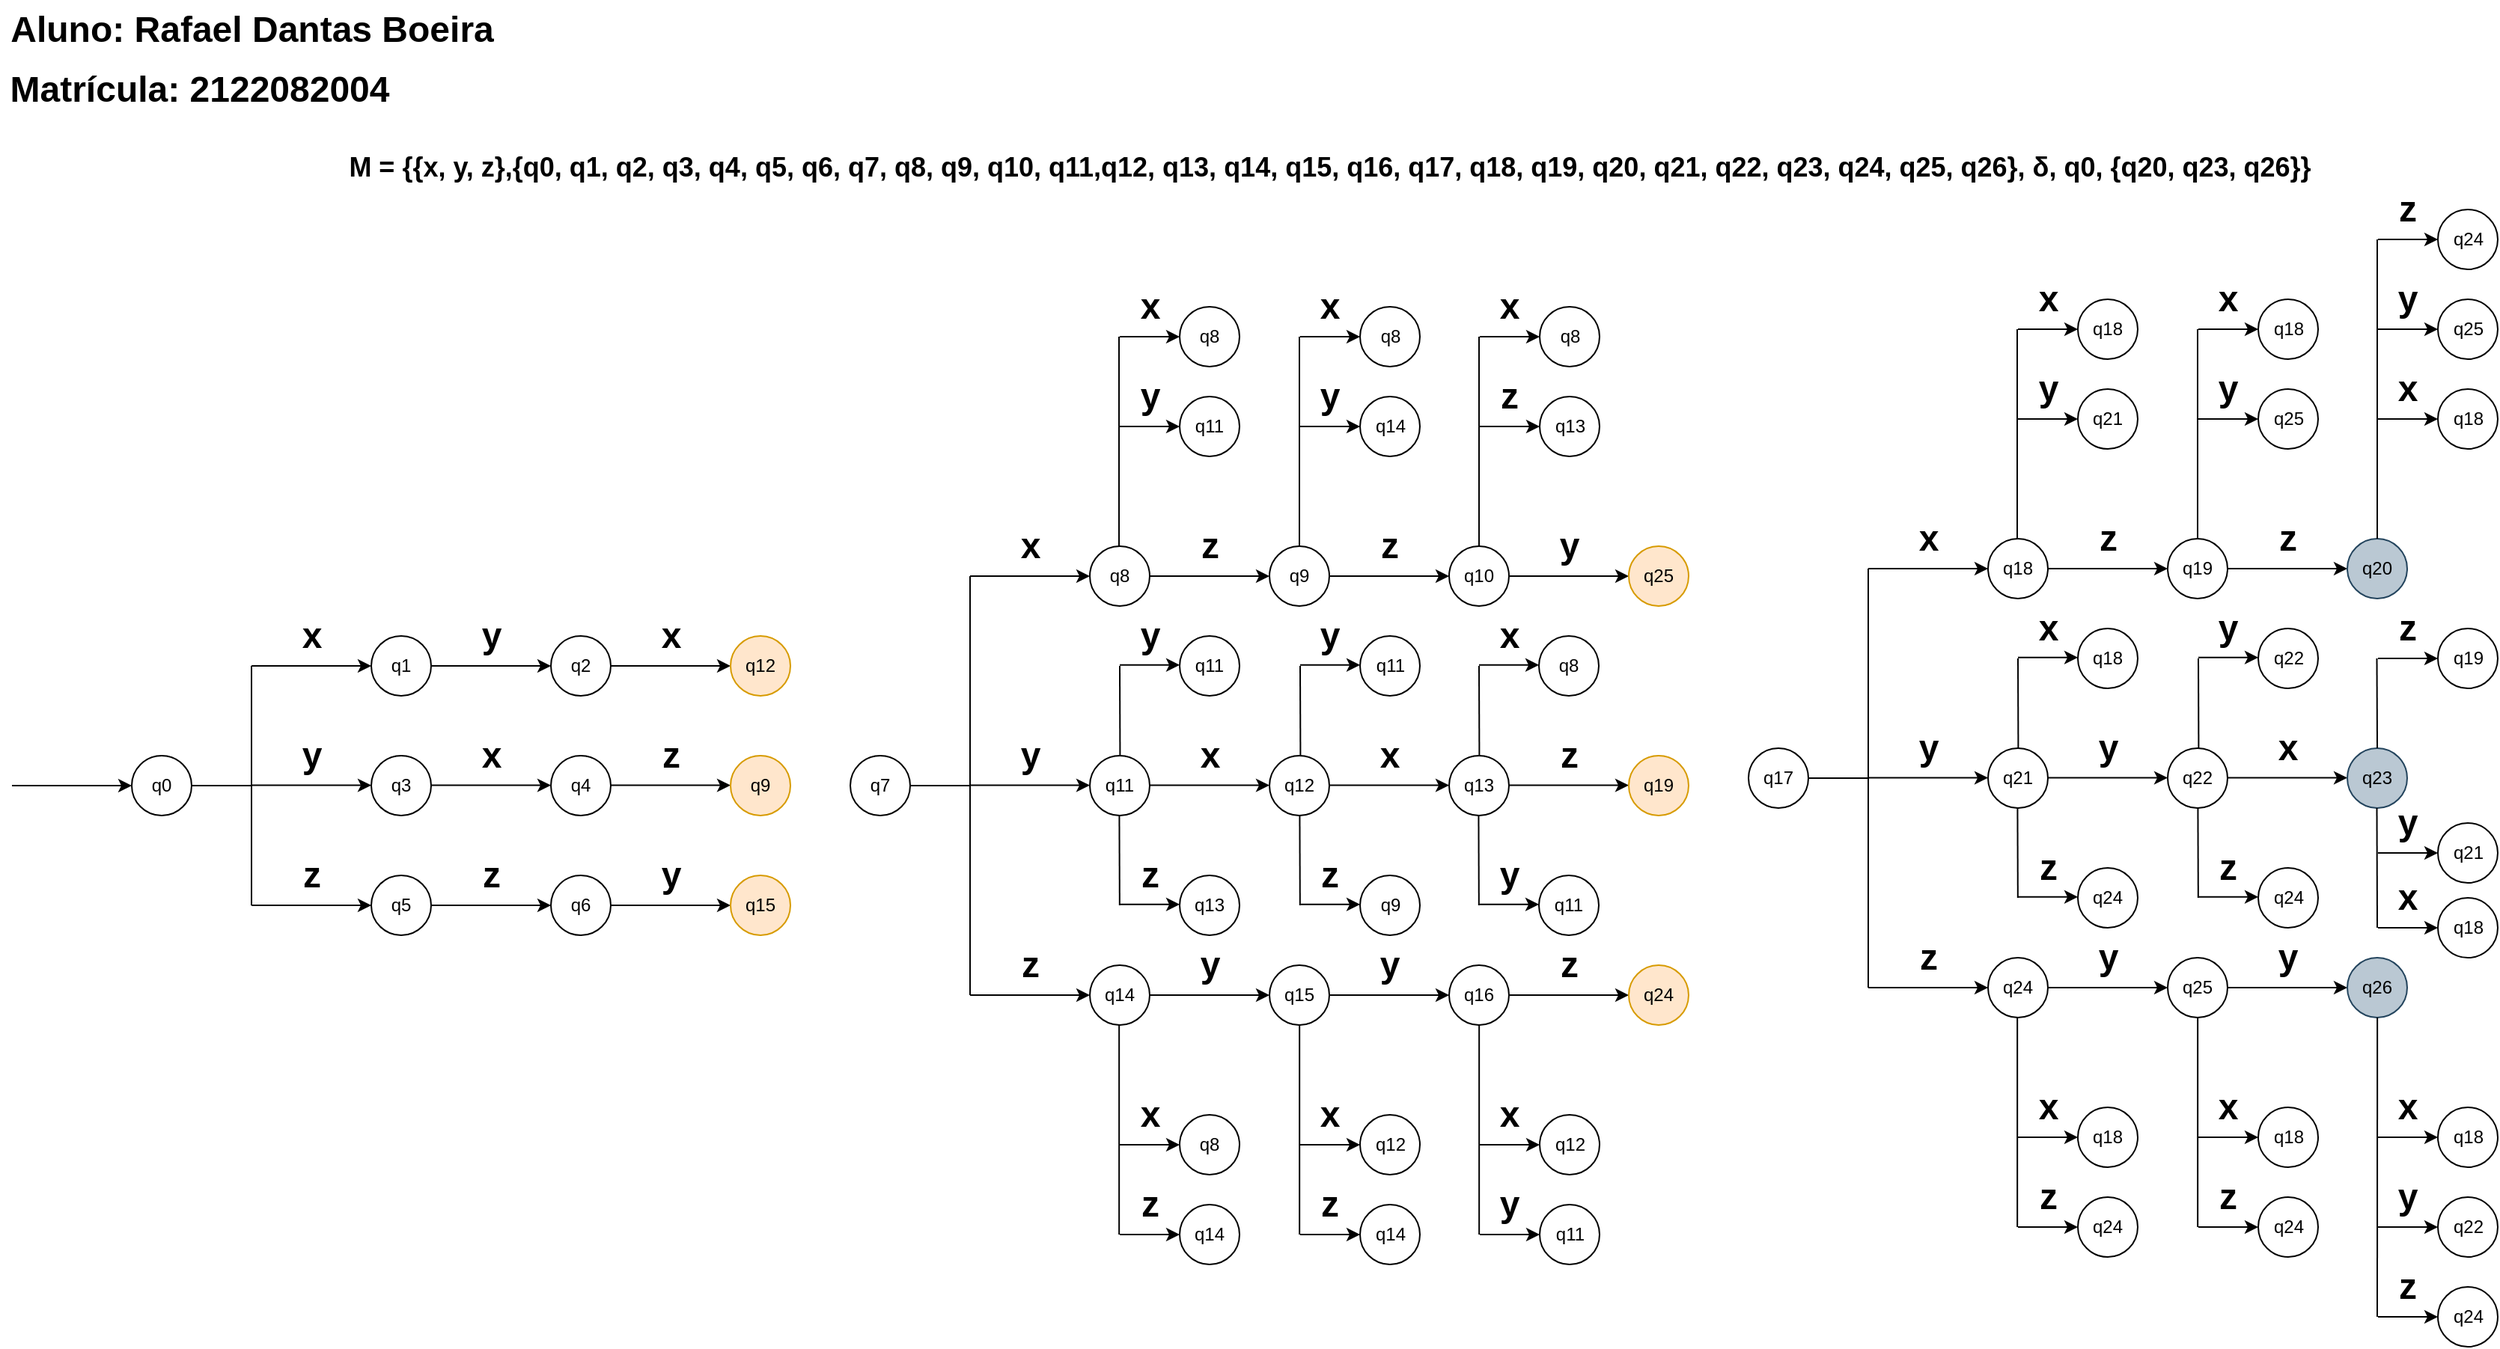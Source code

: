 <mxfile version="21.7.1" type="github">
  <diagram name="Página-1" id="NWVNqmMcA7ZJjF6HqMYh">
    <mxGraphModel dx="1035" dy="605" grid="1" gridSize="10" guides="1" tooltips="1" connect="1" arrows="1" fold="1" page="1" pageScale="1" pageWidth="1920" pageHeight="1200" math="0" shadow="0">
      <root>
        <mxCell id="0" />
        <mxCell id="1" parent="0" />
        <mxCell id="ubl2wMWENlvHtBSMLndZ-1" value="q0" style="ellipse;whiteSpace=wrap;html=1;aspect=fixed;" parent="1" vertex="1">
          <mxGeometry x="160" y="585" width="40" height="40" as="geometry" />
        </mxCell>
        <mxCell id="ubl2wMWENlvHtBSMLndZ-3" value="" style="endArrow=classic;html=1;rounded=0;entryX=0;entryY=0.5;entryDx=0;entryDy=0;" parent="1" target="ubl2wMWENlvHtBSMLndZ-1" edge="1">
          <mxGeometry width="50" height="50" relative="1" as="geometry">
            <mxPoint x="80" y="605" as="sourcePoint" />
            <mxPoint x="130" y="615" as="targetPoint" />
          </mxGeometry>
        </mxCell>
        <mxCell id="ubl2wMWENlvHtBSMLndZ-4" value="" style="endArrow=none;html=1;rounded=0;exitX=1;exitY=0.5;exitDx=0;exitDy=0;" parent="1" source="ubl2wMWENlvHtBSMLndZ-1" edge="1">
          <mxGeometry width="50" height="50" relative="1" as="geometry">
            <mxPoint x="220" y="655" as="sourcePoint" />
            <mxPoint x="240" y="605" as="targetPoint" />
          </mxGeometry>
        </mxCell>
        <mxCell id="ubl2wMWENlvHtBSMLndZ-5" value="" style="endArrow=none;html=1;rounded=0;" parent="1" edge="1">
          <mxGeometry width="50" height="50" relative="1" as="geometry">
            <mxPoint x="240" y="685" as="sourcePoint" />
            <mxPoint x="240" y="605" as="targetPoint" />
          </mxGeometry>
        </mxCell>
        <mxCell id="ubl2wMWENlvHtBSMLndZ-6" value="" style="endArrow=none;html=1;rounded=0;" parent="1" edge="1">
          <mxGeometry width="50" height="50" relative="1" as="geometry">
            <mxPoint x="240" y="605" as="sourcePoint" />
            <mxPoint x="240" y="525" as="targetPoint" />
          </mxGeometry>
        </mxCell>
        <mxCell id="ubl2wMWENlvHtBSMLndZ-7" value="" style="endArrow=classic;html=1;rounded=0;entryX=0;entryY=0.5;entryDx=0;entryDy=0;" parent="1" edge="1">
          <mxGeometry width="50" height="50" relative="1" as="geometry">
            <mxPoint x="240" y="525" as="sourcePoint" />
            <mxPoint x="320" y="525" as="targetPoint" />
          </mxGeometry>
        </mxCell>
        <mxCell id="ubl2wMWENlvHtBSMLndZ-8" value="" style="endArrow=classic;html=1;rounded=0;entryX=0;entryY=0.5;entryDx=0;entryDy=0;" parent="1" edge="1">
          <mxGeometry width="50" height="50" relative="1" as="geometry">
            <mxPoint x="240" y="604.81" as="sourcePoint" />
            <mxPoint x="320" y="604.81" as="targetPoint" />
          </mxGeometry>
        </mxCell>
        <mxCell id="ubl2wMWENlvHtBSMLndZ-9" value="" style="endArrow=classic;html=1;rounded=0;entryX=0;entryY=0.5;entryDx=0;entryDy=0;" parent="1" edge="1">
          <mxGeometry width="50" height="50" relative="1" as="geometry">
            <mxPoint x="240" y="685" as="sourcePoint" />
            <mxPoint x="320" y="685" as="targetPoint" />
          </mxGeometry>
        </mxCell>
        <mxCell id="ubl2wMWENlvHtBSMLndZ-10" value="q1" style="ellipse;whiteSpace=wrap;html=1;aspect=fixed;" parent="1" vertex="1">
          <mxGeometry x="320" y="505" width="40" height="40" as="geometry" />
        </mxCell>
        <mxCell id="ubl2wMWENlvHtBSMLndZ-11" value="q3" style="ellipse;whiteSpace=wrap;html=1;aspect=fixed;" parent="1" vertex="1">
          <mxGeometry x="320" y="585" width="40" height="40" as="geometry" />
        </mxCell>
        <mxCell id="ubl2wMWENlvHtBSMLndZ-12" value="q5" style="ellipse;whiteSpace=wrap;html=1;aspect=fixed;" parent="1" vertex="1">
          <mxGeometry x="320" y="665" width="40" height="40" as="geometry" />
        </mxCell>
        <mxCell id="ubl2wMWENlvHtBSMLndZ-18" value="" style="endArrow=classic;html=1;rounded=0;entryX=0;entryY=0.5;entryDx=0;entryDy=0;" parent="1" edge="1">
          <mxGeometry width="50" height="50" relative="1" as="geometry">
            <mxPoint x="360" y="525" as="sourcePoint" />
            <mxPoint x="440" y="525" as="targetPoint" />
          </mxGeometry>
        </mxCell>
        <mxCell id="ubl2wMWENlvHtBSMLndZ-19" value="" style="endArrow=classic;html=1;rounded=0;entryX=0;entryY=0.5;entryDx=0;entryDy=0;" parent="1" edge="1">
          <mxGeometry width="50" height="50" relative="1" as="geometry">
            <mxPoint x="360" y="604.81" as="sourcePoint" />
            <mxPoint x="440" y="604.81" as="targetPoint" />
          </mxGeometry>
        </mxCell>
        <mxCell id="ubl2wMWENlvHtBSMLndZ-20" value="" style="endArrow=classic;html=1;rounded=0;entryX=0;entryY=0.5;entryDx=0;entryDy=0;" parent="1" edge="1">
          <mxGeometry width="50" height="50" relative="1" as="geometry">
            <mxPoint x="360" y="685" as="sourcePoint" />
            <mxPoint x="440" y="685" as="targetPoint" />
          </mxGeometry>
        </mxCell>
        <mxCell id="ubl2wMWENlvHtBSMLndZ-21" value="q2" style="ellipse;whiteSpace=wrap;html=1;aspect=fixed;" parent="1" vertex="1">
          <mxGeometry x="440" y="505" width="40" height="40" as="geometry" />
        </mxCell>
        <mxCell id="ubl2wMWENlvHtBSMLndZ-22" value="q4" style="ellipse;whiteSpace=wrap;html=1;aspect=fixed;" parent="1" vertex="1">
          <mxGeometry x="440" y="585" width="40" height="40" as="geometry" />
        </mxCell>
        <mxCell id="ubl2wMWENlvHtBSMLndZ-23" value="q6" style="ellipse;whiteSpace=wrap;html=1;aspect=fixed;" parent="1" vertex="1">
          <mxGeometry x="440" y="665" width="40" height="40" as="geometry" />
        </mxCell>
        <mxCell id="ubl2wMWENlvHtBSMLndZ-26" value="" style="endArrow=classic;html=1;rounded=0;entryX=0;entryY=0.5;entryDx=0;entryDy=0;" parent="1" edge="1">
          <mxGeometry width="50" height="50" relative="1" as="geometry">
            <mxPoint x="480" y="525" as="sourcePoint" />
            <mxPoint x="560" y="525" as="targetPoint" />
          </mxGeometry>
        </mxCell>
        <mxCell id="ubl2wMWENlvHtBSMLndZ-27" value="" style="endArrow=classic;html=1;rounded=0;entryX=0;entryY=0.5;entryDx=0;entryDy=0;" parent="1" edge="1">
          <mxGeometry width="50" height="50" relative="1" as="geometry">
            <mxPoint x="480" y="604.81" as="sourcePoint" />
            <mxPoint x="560" y="604.81" as="targetPoint" />
          </mxGeometry>
        </mxCell>
        <mxCell id="ubl2wMWENlvHtBSMLndZ-28" value="" style="endArrow=classic;html=1;rounded=0;entryX=0;entryY=0.5;entryDx=0;entryDy=0;" parent="1" edge="1">
          <mxGeometry width="50" height="50" relative="1" as="geometry">
            <mxPoint x="480" y="685" as="sourcePoint" />
            <mxPoint x="560" y="685" as="targetPoint" />
          </mxGeometry>
        </mxCell>
        <mxCell id="ubl2wMWENlvHtBSMLndZ-29" value="q12" style="ellipse;whiteSpace=wrap;html=1;aspect=fixed;fillColor=#ffe6cc;strokeColor=#d79b00;" parent="1" vertex="1">
          <mxGeometry x="560" y="505" width="40" height="40" as="geometry" />
        </mxCell>
        <mxCell id="ubl2wMWENlvHtBSMLndZ-30" value="q9" style="ellipse;whiteSpace=wrap;html=1;aspect=fixed;fillColor=#ffe6cc;strokeColor=#d79b00;" parent="1" vertex="1">
          <mxGeometry x="560" y="585" width="40" height="40" as="geometry" />
        </mxCell>
        <mxCell id="ubl2wMWENlvHtBSMLndZ-31" value="q15" style="ellipse;whiteSpace=wrap;html=1;aspect=fixed;fillColor=#ffe6cc;strokeColor=#d79b00;" parent="1" vertex="1">
          <mxGeometry x="560" y="665" width="40" height="40" as="geometry" />
        </mxCell>
        <mxCell id="ubl2wMWENlvHtBSMLndZ-36" value="y" style="text;strokeColor=none;fillColor=none;html=1;fontSize=24;fontStyle=1;verticalAlign=middle;align=center;" parent="1" vertex="1">
          <mxGeometry x="390" y="495" width="20" height="20" as="geometry" />
        </mxCell>
        <mxCell id="ubl2wMWENlvHtBSMLndZ-39" value="x" style="text;strokeColor=none;fillColor=none;html=1;fontSize=24;fontStyle=1;verticalAlign=middle;align=center;" parent="1" vertex="1">
          <mxGeometry x="270" y="495" width="20" height="20" as="geometry" />
        </mxCell>
        <mxCell id="ubl2wMWENlvHtBSMLndZ-40" value="y" style="text;strokeColor=none;fillColor=none;html=1;fontSize=24;fontStyle=1;verticalAlign=middle;align=center;" parent="1" vertex="1">
          <mxGeometry x="270" y="575" width="20" height="20" as="geometry" />
        </mxCell>
        <mxCell id="ubl2wMWENlvHtBSMLndZ-41" value="z" style="text;strokeColor=none;fillColor=none;html=1;fontSize=24;fontStyle=1;verticalAlign=middle;align=center;" parent="1" vertex="1">
          <mxGeometry x="270" y="655" width="20" height="20" as="geometry" />
        </mxCell>
        <mxCell id="ubl2wMWENlvHtBSMLndZ-42" value="x" style="text;strokeColor=none;fillColor=none;html=1;fontSize=24;fontStyle=1;verticalAlign=middle;align=center;" parent="1" vertex="1">
          <mxGeometry x="390" y="575" width="20" height="20" as="geometry" />
        </mxCell>
        <mxCell id="ubl2wMWENlvHtBSMLndZ-43" value="x" style="text;strokeColor=none;fillColor=none;html=1;fontSize=24;fontStyle=1;verticalAlign=middle;align=center;" parent="1" vertex="1">
          <mxGeometry x="510" y="495" width="20" height="20" as="geometry" />
        </mxCell>
        <mxCell id="ubl2wMWENlvHtBSMLndZ-44" value="z" style="text;strokeColor=none;fillColor=none;html=1;fontSize=24;fontStyle=1;verticalAlign=middle;align=center;" parent="1" vertex="1">
          <mxGeometry x="510" y="575" width="20" height="20" as="geometry" />
        </mxCell>
        <mxCell id="ubl2wMWENlvHtBSMLndZ-45" value="z" style="text;strokeColor=none;fillColor=none;html=1;fontSize=24;fontStyle=1;verticalAlign=middle;align=center;" parent="1" vertex="1">
          <mxGeometry x="390" y="655" width="20" height="20" as="geometry" />
        </mxCell>
        <mxCell id="ubl2wMWENlvHtBSMLndZ-46" value="y" style="text;strokeColor=none;fillColor=none;html=1;fontSize=24;fontStyle=1;verticalAlign=middle;align=center;" parent="1" vertex="1">
          <mxGeometry x="510" y="655" width="20" height="20" as="geometry" />
        </mxCell>
        <mxCell id="ubl2wMWENlvHtBSMLndZ-113" value="q7" style="ellipse;whiteSpace=wrap;html=1;aspect=fixed;" parent="1" vertex="1">
          <mxGeometry x="640" y="585" width="40" height="40" as="geometry" />
        </mxCell>
        <mxCell id="ubl2wMWENlvHtBSMLndZ-115" value="" style="endArrow=none;html=1;rounded=0;exitX=1;exitY=0.5;exitDx=0;exitDy=0;" parent="1" source="ubl2wMWENlvHtBSMLndZ-113" edge="1">
          <mxGeometry width="50" height="50" relative="1" as="geometry">
            <mxPoint x="700" y="655" as="sourcePoint" />
            <mxPoint x="720" y="605" as="targetPoint" />
          </mxGeometry>
        </mxCell>
        <mxCell id="ubl2wMWENlvHtBSMLndZ-116" value="" style="endArrow=none;html=1;rounded=0;" parent="1" edge="1">
          <mxGeometry width="50" height="50" relative="1" as="geometry">
            <mxPoint x="720" y="745" as="sourcePoint" />
            <mxPoint x="720" y="605" as="targetPoint" />
          </mxGeometry>
        </mxCell>
        <mxCell id="ubl2wMWENlvHtBSMLndZ-117" value="" style="endArrow=none;html=1;rounded=0;" parent="1" edge="1">
          <mxGeometry width="50" height="50" relative="1" as="geometry">
            <mxPoint x="720" y="605" as="sourcePoint" />
            <mxPoint x="720" y="465" as="targetPoint" />
          </mxGeometry>
        </mxCell>
        <mxCell id="ubl2wMWENlvHtBSMLndZ-118" value="" style="endArrow=classic;html=1;rounded=0;entryX=0;entryY=0.5;entryDx=0;entryDy=0;" parent="1" edge="1">
          <mxGeometry width="50" height="50" relative="1" as="geometry">
            <mxPoint x="720" y="465" as="sourcePoint" />
            <mxPoint x="800" y="465" as="targetPoint" />
          </mxGeometry>
        </mxCell>
        <mxCell id="ubl2wMWENlvHtBSMLndZ-119" value="" style="endArrow=classic;html=1;rounded=0;entryX=0;entryY=0.5;entryDx=0;entryDy=0;" parent="1" edge="1">
          <mxGeometry width="50" height="50" relative="1" as="geometry">
            <mxPoint x="720" y="604.81" as="sourcePoint" />
            <mxPoint x="800" y="604.81" as="targetPoint" />
          </mxGeometry>
        </mxCell>
        <mxCell id="ubl2wMWENlvHtBSMLndZ-120" value="" style="endArrow=classic;html=1;rounded=0;entryX=0;entryY=0.5;entryDx=0;entryDy=0;" parent="1" edge="1">
          <mxGeometry width="50" height="50" relative="1" as="geometry">
            <mxPoint x="720" y="745" as="sourcePoint" />
            <mxPoint x="800" y="745" as="targetPoint" />
          </mxGeometry>
        </mxCell>
        <mxCell id="ubl2wMWENlvHtBSMLndZ-121" value="q8" style="ellipse;whiteSpace=wrap;html=1;aspect=fixed;" parent="1" vertex="1">
          <mxGeometry x="800" y="445" width="40" height="40" as="geometry" />
        </mxCell>
        <mxCell id="ubl2wMWENlvHtBSMLndZ-122" value="q11" style="ellipse;whiteSpace=wrap;html=1;aspect=fixed;" parent="1" vertex="1">
          <mxGeometry x="800" y="585" width="40" height="40" as="geometry" />
        </mxCell>
        <mxCell id="ubl2wMWENlvHtBSMLndZ-123" value="q14" style="ellipse;whiteSpace=wrap;html=1;aspect=fixed;" parent="1" vertex="1">
          <mxGeometry x="800" y="725" width="40" height="40" as="geometry" />
        </mxCell>
        <mxCell id="ubl2wMWENlvHtBSMLndZ-124" value="" style="endArrow=classic;html=1;rounded=0;entryX=0;entryY=0.5;entryDx=0;entryDy=0;" parent="1" edge="1">
          <mxGeometry width="50" height="50" relative="1" as="geometry">
            <mxPoint x="840" y="465" as="sourcePoint" />
            <mxPoint x="920" y="465" as="targetPoint" />
          </mxGeometry>
        </mxCell>
        <mxCell id="ubl2wMWENlvHtBSMLndZ-125" value="" style="endArrow=classic;html=1;rounded=0;entryX=0;entryY=0.5;entryDx=0;entryDy=0;" parent="1" edge="1">
          <mxGeometry width="50" height="50" relative="1" as="geometry">
            <mxPoint x="840" y="604.81" as="sourcePoint" />
            <mxPoint x="920" y="604.81" as="targetPoint" />
          </mxGeometry>
        </mxCell>
        <mxCell id="ubl2wMWENlvHtBSMLndZ-126" value="" style="endArrow=classic;html=1;rounded=0;entryX=0;entryY=0.5;entryDx=0;entryDy=0;" parent="1" edge="1">
          <mxGeometry width="50" height="50" relative="1" as="geometry">
            <mxPoint x="840" y="745" as="sourcePoint" />
            <mxPoint x="920" y="745" as="targetPoint" />
          </mxGeometry>
        </mxCell>
        <mxCell id="ubl2wMWENlvHtBSMLndZ-127" value="q9" style="ellipse;whiteSpace=wrap;html=1;aspect=fixed;" parent="1" vertex="1">
          <mxGeometry x="920" y="445" width="40" height="40" as="geometry" />
        </mxCell>
        <mxCell id="ubl2wMWENlvHtBSMLndZ-128" value="q12" style="ellipse;whiteSpace=wrap;html=1;aspect=fixed;" parent="1" vertex="1">
          <mxGeometry x="920" y="585" width="40" height="40" as="geometry" />
        </mxCell>
        <mxCell id="ubl2wMWENlvHtBSMLndZ-129" value="q15" style="ellipse;whiteSpace=wrap;html=1;aspect=fixed;" parent="1" vertex="1">
          <mxGeometry x="920" y="725" width="40" height="40" as="geometry" />
        </mxCell>
        <mxCell id="ubl2wMWENlvHtBSMLndZ-130" value="" style="endArrow=classic;html=1;rounded=0;entryX=0;entryY=0.5;entryDx=0;entryDy=0;" parent="1" edge="1">
          <mxGeometry width="50" height="50" relative="1" as="geometry">
            <mxPoint x="960" y="465" as="sourcePoint" />
            <mxPoint x="1040" y="465" as="targetPoint" />
          </mxGeometry>
        </mxCell>
        <mxCell id="ubl2wMWENlvHtBSMLndZ-131" value="" style="endArrow=classic;html=1;rounded=0;entryX=0;entryY=0.5;entryDx=0;entryDy=0;" parent="1" edge="1">
          <mxGeometry width="50" height="50" relative="1" as="geometry">
            <mxPoint x="960" y="604.81" as="sourcePoint" />
            <mxPoint x="1040" y="604.81" as="targetPoint" />
          </mxGeometry>
        </mxCell>
        <mxCell id="ubl2wMWENlvHtBSMLndZ-132" value="" style="endArrow=classic;html=1;rounded=0;entryX=0;entryY=0.5;entryDx=0;entryDy=0;" parent="1" edge="1">
          <mxGeometry width="50" height="50" relative="1" as="geometry">
            <mxPoint x="960" y="745" as="sourcePoint" />
            <mxPoint x="1040" y="745" as="targetPoint" />
          </mxGeometry>
        </mxCell>
        <mxCell id="ubl2wMWENlvHtBSMLndZ-133" value="q10" style="ellipse;whiteSpace=wrap;html=1;aspect=fixed;" parent="1" vertex="1">
          <mxGeometry x="1040" y="445" width="40" height="40" as="geometry" />
        </mxCell>
        <mxCell id="ubl2wMWENlvHtBSMLndZ-134" value="q13" style="ellipse;whiteSpace=wrap;html=1;aspect=fixed;" parent="1" vertex="1">
          <mxGeometry x="1040" y="585" width="40" height="40" as="geometry" />
        </mxCell>
        <mxCell id="ubl2wMWENlvHtBSMLndZ-135" value="q16" style="ellipse;whiteSpace=wrap;html=1;aspect=fixed;" parent="1" vertex="1">
          <mxGeometry x="1040" y="725" width="40" height="40" as="geometry" />
        </mxCell>
        <mxCell id="ubl2wMWENlvHtBSMLndZ-136" value="z" style="text;strokeColor=none;fillColor=none;html=1;fontSize=24;fontStyle=1;verticalAlign=middle;align=center;" parent="1" vertex="1">
          <mxGeometry x="870" y="435" width="20" height="20" as="geometry" />
        </mxCell>
        <mxCell id="ubl2wMWENlvHtBSMLndZ-137" value="x" style="text;strokeColor=none;fillColor=none;html=1;fontSize=24;fontStyle=1;verticalAlign=middle;align=center;" parent="1" vertex="1">
          <mxGeometry x="750" y="435" width="20" height="20" as="geometry" />
        </mxCell>
        <mxCell id="ubl2wMWENlvHtBSMLndZ-138" value="y" style="text;strokeColor=none;fillColor=none;html=1;fontSize=24;fontStyle=1;verticalAlign=middle;align=center;" parent="1" vertex="1">
          <mxGeometry x="750" y="575" width="20" height="20" as="geometry" />
        </mxCell>
        <mxCell id="ubl2wMWENlvHtBSMLndZ-139" value="z" style="text;strokeColor=none;fillColor=none;html=1;fontSize=24;fontStyle=1;verticalAlign=middle;align=center;" parent="1" vertex="1">
          <mxGeometry x="750" y="715" width="20" height="20" as="geometry" />
        </mxCell>
        <mxCell id="ubl2wMWENlvHtBSMLndZ-140" value="x" style="text;strokeColor=none;fillColor=none;html=1;fontSize=24;fontStyle=1;verticalAlign=middle;align=center;" parent="1" vertex="1">
          <mxGeometry x="870" y="575" width="20" height="20" as="geometry" />
        </mxCell>
        <mxCell id="ubl2wMWENlvHtBSMLndZ-141" value="z" style="text;strokeColor=none;fillColor=none;html=1;fontSize=24;fontStyle=1;verticalAlign=middle;align=center;" parent="1" vertex="1">
          <mxGeometry x="990" y="435" width="20" height="20" as="geometry" />
        </mxCell>
        <mxCell id="ubl2wMWENlvHtBSMLndZ-142" value="x" style="text;strokeColor=none;fillColor=none;html=1;fontSize=24;fontStyle=1;verticalAlign=middle;align=center;" parent="1" vertex="1">
          <mxGeometry x="990" y="575" width="20" height="20" as="geometry" />
        </mxCell>
        <mxCell id="ubl2wMWENlvHtBSMLndZ-143" value="y" style="text;strokeColor=none;fillColor=none;html=1;fontSize=24;fontStyle=1;verticalAlign=middle;align=center;" parent="1" vertex="1">
          <mxGeometry x="870" y="715" width="20" height="20" as="geometry" />
        </mxCell>
        <mxCell id="ubl2wMWENlvHtBSMLndZ-144" value="y" style="text;strokeColor=none;fillColor=none;html=1;fontSize=24;fontStyle=1;verticalAlign=middle;align=center;" parent="1" vertex="1">
          <mxGeometry x="990" y="715" width="20" height="20" as="geometry" />
        </mxCell>
        <mxCell id="ubl2wMWENlvHtBSMLndZ-151" value="" style="endArrow=classic;html=1;rounded=0;entryX=0;entryY=0.5;entryDx=0;entryDy=0;" parent="1" edge="1">
          <mxGeometry width="50" height="50" relative="1" as="geometry">
            <mxPoint x="1080" y="465" as="sourcePoint" />
            <mxPoint x="1160" y="465" as="targetPoint" />
          </mxGeometry>
        </mxCell>
        <mxCell id="ubl2wMWENlvHtBSMLndZ-152" value="" style="endArrow=classic;html=1;rounded=0;entryX=0;entryY=0.5;entryDx=0;entryDy=0;" parent="1" edge="1">
          <mxGeometry width="50" height="50" relative="1" as="geometry">
            <mxPoint x="1080" y="604.81" as="sourcePoint" />
            <mxPoint x="1160" y="604.81" as="targetPoint" />
          </mxGeometry>
        </mxCell>
        <mxCell id="ubl2wMWENlvHtBSMLndZ-153" value="" style="endArrow=classic;html=1;rounded=0;entryX=0;entryY=0.5;entryDx=0;entryDy=0;" parent="1" edge="1">
          <mxGeometry width="50" height="50" relative="1" as="geometry">
            <mxPoint x="1080" y="745" as="sourcePoint" />
            <mxPoint x="1160" y="745" as="targetPoint" />
          </mxGeometry>
        </mxCell>
        <mxCell id="ubl2wMWENlvHtBSMLndZ-154" value="q25" style="ellipse;whiteSpace=wrap;html=1;aspect=fixed;fillColor=#ffe6cc;strokeColor=#d79b00;" parent="1" vertex="1">
          <mxGeometry x="1160" y="445" width="40" height="40" as="geometry" />
        </mxCell>
        <mxCell id="ubl2wMWENlvHtBSMLndZ-155" value="q19" style="ellipse;whiteSpace=wrap;html=1;aspect=fixed;fillColor=#ffe6cc;strokeColor=#d79b00;" parent="1" vertex="1">
          <mxGeometry x="1160" y="585" width="40" height="40" as="geometry" />
        </mxCell>
        <mxCell id="ubl2wMWENlvHtBSMLndZ-156" value="q24" style="ellipse;whiteSpace=wrap;html=1;aspect=fixed;fillColor=#ffe6cc;strokeColor=#d79b00;" parent="1" vertex="1">
          <mxGeometry x="1160" y="725" width="40" height="40" as="geometry" />
        </mxCell>
        <mxCell id="ubl2wMWENlvHtBSMLndZ-157" value="y" style="text;strokeColor=none;fillColor=none;html=1;fontSize=24;fontStyle=1;verticalAlign=middle;align=center;" parent="1" vertex="1">
          <mxGeometry x="1110" y="435" width="20" height="20" as="geometry" />
        </mxCell>
        <mxCell id="ubl2wMWENlvHtBSMLndZ-158" value="z" style="text;strokeColor=none;fillColor=none;html=1;fontSize=24;fontStyle=1;verticalAlign=middle;align=center;" parent="1" vertex="1">
          <mxGeometry x="1110" y="575" width="20" height="20" as="geometry" />
        </mxCell>
        <mxCell id="ubl2wMWENlvHtBSMLndZ-159" value="z" style="text;strokeColor=none;fillColor=none;html=1;fontSize=24;fontStyle=1;verticalAlign=middle;align=center;" parent="1" vertex="1">
          <mxGeometry x="1110" y="715" width="20" height="20" as="geometry" />
        </mxCell>
        <mxCell id="ubl2wMWENlvHtBSMLndZ-160" value="" style="endArrow=none;html=1;rounded=0;" parent="1" edge="1">
          <mxGeometry width="50" height="50" relative="1" as="geometry">
            <mxPoint x="819.5" y="445" as="sourcePoint" />
            <mxPoint x="819.5" y="305" as="targetPoint" />
          </mxGeometry>
        </mxCell>
        <mxCell id="ubl2wMWENlvHtBSMLndZ-161" value="" style="endArrow=classic;html=1;rounded=0;entryX=0;entryY=0.5;entryDx=0;entryDy=0;" parent="1" target="ubl2wMWENlvHtBSMLndZ-163" edge="1">
          <mxGeometry width="50" height="50" relative="1" as="geometry">
            <mxPoint x="820" y="305" as="sourcePoint" />
            <mxPoint x="830" y="304.58" as="targetPoint" />
          </mxGeometry>
        </mxCell>
        <mxCell id="ubl2wMWENlvHtBSMLndZ-163" value="q8" style="ellipse;whiteSpace=wrap;html=1;aspect=fixed;" parent="1" vertex="1">
          <mxGeometry x="860" y="285" width="40" height="40" as="geometry" />
        </mxCell>
        <mxCell id="ubl2wMWENlvHtBSMLndZ-164" value="" style="endArrow=classic;html=1;rounded=0;entryX=0;entryY=0.5;entryDx=0;entryDy=0;" parent="1" target="ubl2wMWENlvHtBSMLndZ-165" edge="1">
          <mxGeometry width="50" height="50" relative="1" as="geometry">
            <mxPoint x="820" y="365" as="sourcePoint" />
            <mxPoint x="830" y="364.58" as="targetPoint" />
          </mxGeometry>
        </mxCell>
        <mxCell id="ubl2wMWENlvHtBSMLndZ-165" value="q11" style="ellipse;whiteSpace=wrap;html=1;aspect=fixed;" parent="1" vertex="1">
          <mxGeometry x="860" y="345" width="40" height="40" as="geometry" />
        </mxCell>
        <mxCell id="ubl2wMWENlvHtBSMLndZ-166" value="" style="endArrow=none;html=1;rounded=0;" parent="1" edge="1">
          <mxGeometry width="50" height="50" relative="1" as="geometry">
            <mxPoint x="940" y="445" as="sourcePoint" />
            <mxPoint x="940" y="305" as="targetPoint" />
          </mxGeometry>
        </mxCell>
        <mxCell id="ubl2wMWENlvHtBSMLndZ-167" value="" style="endArrow=classic;html=1;rounded=0;entryX=0;entryY=0.5;entryDx=0;entryDy=0;" parent="1" target="ubl2wMWENlvHtBSMLndZ-168" edge="1">
          <mxGeometry width="50" height="50" relative="1" as="geometry">
            <mxPoint x="940.5" y="305" as="sourcePoint" />
            <mxPoint x="950.5" y="304.58" as="targetPoint" />
          </mxGeometry>
        </mxCell>
        <mxCell id="ubl2wMWENlvHtBSMLndZ-168" value="q8" style="ellipse;whiteSpace=wrap;html=1;aspect=fixed;" parent="1" vertex="1">
          <mxGeometry x="980.5" y="285" width="40" height="40" as="geometry" />
        </mxCell>
        <mxCell id="ubl2wMWENlvHtBSMLndZ-169" value="" style="endArrow=classic;html=1;rounded=0;entryX=0;entryY=0.5;entryDx=0;entryDy=0;" parent="1" target="ubl2wMWENlvHtBSMLndZ-170" edge="1">
          <mxGeometry width="50" height="50" relative="1" as="geometry">
            <mxPoint x="940.5" y="365" as="sourcePoint" />
            <mxPoint x="950.5" y="364.58" as="targetPoint" />
          </mxGeometry>
        </mxCell>
        <mxCell id="ubl2wMWENlvHtBSMLndZ-170" value="q14" style="ellipse;whiteSpace=wrap;html=1;aspect=fixed;" parent="1" vertex="1">
          <mxGeometry x="980.5" y="345" width="40" height="40" as="geometry" />
        </mxCell>
        <mxCell id="ubl2wMWENlvHtBSMLndZ-171" value="" style="endArrow=none;html=1;rounded=0;" parent="1" edge="1">
          <mxGeometry width="50" height="50" relative="1" as="geometry">
            <mxPoint x="1060" y="445" as="sourcePoint" />
            <mxPoint x="1060" y="305" as="targetPoint" />
          </mxGeometry>
        </mxCell>
        <mxCell id="ubl2wMWENlvHtBSMLndZ-172" value="" style="endArrow=classic;html=1;rounded=0;entryX=0;entryY=0.5;entryDx=0;entryDy=0;" parent="1" target="ubl2wMWENlvHtBSMLndZ-173" edge="1">
          <mxGeometry width="50" height="50" relative="1" as="geometry">
            <mxPoint x="1060.5" y="305" as="sourcePoint" />
            <mxPoint x="1070.5" y="304.58" as="targetPoint" />
          </mxGeometry>
        </mxCell>
        <mxCell id="ubl2wMWENlvHtBSMLndZ-173" value="q8" style="ellipse;whiteSpace=wrap;html=1;aspect=fixed;" parent="1" vertex="1">
          <mxGeometry x="1100.5" y="285" width="40" height="40" as="geometry" />
        </mxCell>
        <mxCell id="ubl2wMWENlvHtBSMLndZ-174" value="" style="endArrow=classic;html=1;rounded=0;entryX=0;entryY=0.5;entryDx=0;entryDy=0;" parent="1" target="ubl2wMWENlvHtBSMLndZ-175" edge="1">
          <mxGeometry width="50" height="50" relative="1" as="geometry">
            <mxPoint x="1060.5" y="365" as="sourcePoint" />
            <mxPoint x="1070.5" y="364.58" as="targetPoint" />
          </mxGeometry>
        </mxCell>
        <mxCell id="ubl2wMWENlvHtBSMLndZ-175" value="q13" style="ellipse;whiteSpace=wrap;html=1;aspect=fixed;" parent="1" vertex="1">
          <mxGeometry x="1100.5" y="345" width="40" height="40" as="geometry" />
        </mxCell>
        <mxCell id="ubl2wMWENlvHtBSMLndZ-176" value="" style="endArrow=classic;html=1;rounded=0;entryX=0;entryY=0.5;entryDx=0;entryDy=0;" parent="1" target="ubl2wMWENlvHtBSMLndZ-177" edge="1">
          <mxGeometry width="50" height="50" relative="1" as="geometry">
            <mxPoint x="820" y="845" as="sourcePoint" />
            <mxPoint x="830" y="844.58" as="targetPoint" />
          </mxGeometry>
        </mxCell>
        <mxCell id="ubl2wMWENlvHtBSMLndZ-177" value="q8" style="ellipse;whiteSpace=wrap;html=1;aspect=fixed;" parent="1" vertex="1">
          <mxGeometry x="860" y="825" width="40" height="40" as="geometry" />
        </mxCell>
        <mxCell id="ubl2wMWENlvHtBSMLndZ-178" value="" style="endArrow=classic;html=1;rounded=0;entryX=0;entryY=0.5;entryDx=0;entryDy=0;" parent="1" target="ubl2wMWENlvHtBSMLndZ-179" edge="1">
          <mxGeometry width="50" height="50" relative="1" as="geometry">
            <mxPoint x="820" y="905" as="sourcePoint" />
            <mxPoint x="830" y="904.58" as="targetPoint" />
          </mxGeometry>
        </mxCell>
        <mxCell id="ubl2wMWENlvHtBSMLndZ-179" value="q14" style="ellipse;whiteSpace=wrap;html=1;aspect=fixed;" parent="1" vertex="1">
          <mxGeometry x="860" y="885" width="40" height="40" as="geometry" />
        </mxCell>
        <mxCell id="ubl2wMWENlvHtBSMLndZ-180" value="" style="endArrow=none;html=1;rounded=0;" parent="1" edge="1">
          <mxGeometry width="50" height="50" relative="1" as="geometry">
            <mxPoint x="819.58" y="905" as="sourcePoint" />
            <mxPoint x="819.58" y="765" as="targetPoint" />
          </mxGeometry>
        </mxCell>
        <mxCell id="ubl2wMWENlvHtBSMLndZ-181" value="" style="endArrow=classic;html=1;rounded=0;entryX=0;entryY=0.5;entryDx=0;entryDy=0;" parent="1" target="ubl2wMWENlvHtBSMLndZ-182" edge="1">
          <mxGeometry width="50" height="50" relative="1" as="geometry">
            <mxPoint x="940.5" y="845" as="sourcePoint" />
            <mxPoint x="950.5" y="844.58" as="targetPoint" />
          </mxGeometry>
        </mxCell>
        <mxCell id="ubl2wMWENlvHtBSMLndZ-182" value="q12" style="ellipse;whiteSpace=wrap;html=1;aspect=fixed;" parent="1" vertex="1">
          <mxGeometry x="980.5" y="825" width="40" height="40" as="geometry" />
        </mxCell>
        <mxCell id="ubl2wMWENlvHtBSMLndZ-183" value="" style="endArrow=classic;html=1;rounded=0;entryX=0;entryY=0.5;entryDx=0;entryDy=0;" parent="1" target="ubl2wMWENlvHtBSMLndZ-184" edge="1">
          <mxGeometry width="50" height="50" relative="1" as="geometry">
            <mxPoint x="940.5" y="905" as="sourcePoint" />
            <mxPoint x="950.5" y="904.58" as="targetPoint" />
          </mxGeometry>
        </mxCell>
        <mxCell id="ubl2wMWENlvHtBSMLndZ-184" value="q14" style="ellipse;whiteSpace=wrap;html=1;aspect=fixed;" parent="1" vertex="1">
          <mxGeometry x="980.5" y="885" width="40" height="40" as="geometry" />
        </mxCell>
        <mxCell id="ubl2wMWENlvHtBSMLndZ-185" value="" style="endArrow=none;html=1;rounded=0;" parent="1" edge="1">
          <mxGeometry width="50" height="50" relative="1" as="geometry">
            <mxPoint x="940.08" y="905" as="sourcePoint" />
            <mxPoint x="940.08" y="765" as="targetPoint" />
          </mxGeometry>
        </mxCell>
        <mxCell id="ubl2wMWENlvHtBSMLndZ-186" value="" style="endArrow=classic;html=1;rounded=0;entryX=0;entryY=0.5;entryDx=0;entryDy=0;" parent="1" target="ubl2wMWENlvHtBSMLndZ-187" edge="1">
          <mxGeometry width="50" height="50" relative="1" as="geometry">
            <mxPoint x="1060.5" y="845" as="sourcePoint" />
            <mxPoint x="1070.5" y="844.58" as="targetPoint" />
          </mxGeometry>
        </mxCell>
        <mxCell id="ubl2wMWENlvHtBSMLndZ-187" value="q12" style="ellipse;whiteSpace=wrap;html=1;aspect=fixed;" parent="1" vertex="1">
          <mxGeometry x="1100.5" y="825" width="40" height="40" as="geometry" />
        </mxCell>
        <mxCell id="ubl2wMWENlvHtBSMLndZ-188" value="" style="endArrow=classic;html=1;rounded=0;entryX=0;entryY=0.5;entryDx=0;entryDy=0;" parent="1" target="ubl2wMWENlvHtBSMLndZ-189" edge="1">
          <mxGeometry width="50" height="50" relative="1" as="geometry">
            <mxPoint x="1060.5" y="905" as="sourcePoint" />
            <mxPoint x="1070.5" y="904.58" as="targetPoint" />
          </mxGeometry>
        </mxCell>
        <mxCell id="ubl2wMWENlvHtBSMLndZ-189" value="q11" style="ellipse;whiteSpace=wrap;html=1;aspect=fixed;" parent="1" vertex="1">
          <mxGeometry x="1100.5" y="885" width="40" height="40" as="geometry" />
        </mxCell>
        <mxCell id="ubl2wMWENlvHtBSMLndZ-190" value="" style="endArrow=none;html=1;rounded=0;" parent="1" edge="1">
          <mxGeometry width="50" height="50" relative="1" as="geometry">
            <mxPoint x="1060.08" y="905" as="sourcePoint" />
            <mxPoint x="1060.08" y="765" as="targetPoint" />
          </mxGeometry>
        </mxCell>
        <mxCell id="ubl2wMWENlvHtBSMLndZ-191" value="" style="endArrow=none;html=1;rounded=0;" parent="1" edge="1">
          <mxGeometry width="50" height="50" relative="1" as="geometry">
            <mxPoint x="820.21" y="585" as="sourcePoint" />
            <mxPoint x="820" y="525" as="targetPoint" />
          </mxGeometry>
        </mxCell>
        <mxCell id="ubl2wMWENlvHtBSMLndZ-192" value="" style="endArrow=classic;html=1;rounded=0;entryX=0;entryY=0.5;entryDx=0;entryDy=0;" parent="1" edge="1">
          <mxGeometry width="50" height="50" relative="1" as="geometry">
            <mxPoint x="820" y="524.43" as="sourcePoint" />
            <mxPoint x="860" y="524.43" as="targetPoint" />
          </mxGeometry>
        </mxCell>
        <mxCell id="ubl2wMWENlvHtBSMLndZ-193" value="q11" style="ellipse;whiteSpace=wrap;html=1;aspect=fixed;" parent="1" vertex="1">
          <mxGeometry x="860" y="505" width="40" height="40" as="geometry" />
        </mxCell>
        <mxCell id="ubl2wMWENlvHtBSMLndZ-194" value="" style="endArrow=none;html=1;rounded=0;" parent="1" edge="1">
          <mxGeometry width="50" height="50" relative="1" as="geometry">
            <mxPoint x="940.71" y="585" as="sourcePoint" />
            <mxPoint x="940.5" y="525" as="targetPoint" />
          </mxGeometry>
        </mxCell>
        <mxCell id="ubl2wMWENlvHtBSMLndZ-195" value="" style="endArrow=classic;html=1;rounded=0;entryX=0;entryY=0.5;entryDx=0;entryDy=0;" parent="1" edge="1">
          <mxGeometry width="50" height="50" relative="1" as="geometry">
            <mxPoint x="940.5" y="524.43" as="sourcePoint" />
            <mxPoint x="980.5" y="524.43" as="targetPoint" />
          </mxGeometry>
        </mxCell>
        <mxCell id="ubl2wMWENlvHtBSMLndZ-196" value="q11" style="ellipse;whiteSpace=wrap;html=1;aspect=fixed;" parent="1" vertex="1">
          <mxGeometry x="980.5" y="505" width="40" height="40" as="geometry" />
        </mxCell>
        <mxCell id="ubl2wMWENlvHtBSMLndZ-197" value="" style="endArrow=none;html=1;rounded=0;" parent="1" edge="1">
          <mxGeometry width="50" height="50" relative="1" as="geometry">
            <mxPoint x="1060.21" y="585" as="sourcePoint" />
            <mxPoint x="1060" y="525" as="targetPoint" />
          </mxGeometry>
        </mxCell>
        <mxCell id="ubl2wMWENlvHtBSMLndZ-198" value="" style="endArrow=classic;html=1;rounded=0;entryX=0;entryY=0.5;entryDx=0;entryDy=0;" parent="1" edge="1">
          <mxGeometry width="50" height="50" relative="1" as="geometry">
            <mxPoint x="1060" y="524.43" as="sourcePoint" />
            <mxPoint x="1100" y="524.43" as="targetPoint" />
          </mxGeometry>
        </mxCell>
        <mxCell id="ubl2wMWENlvHtBSMLndZ-199" value="q8" style="ellipse;whiteSpace=wrap;html=1;aspect=fixed;" parent="1" vertex="1">
          <mxGeometry x="1100" y="505" width="40" height="40" as="geometry" />
        </mxCell>
        <mxCell id="ubl2wMWENlvHtBSMLndZ-200" value="" style="endArrow=none;html=1;rounded=0;" parent="1" edge="1">
          <mxGeometry width="50" height="50" relative="1" as="geometry">
            <mxPoint x="819.92" y="685" as="sourcePoint" />
            <mxPoint x="819.71" y="625" as="targetPoint" />
          </mxGeometry>
        </mxCell>
        <mxCell id="ubl2wMWENlvHtBSMLndZ-201" value="" style="endArrow=classic;html=1;rounded=0;entryX=0;entryY=0.5;entryDx=0;entryDy=0;" parent="1" edge="1">
          <mxGeometry width="50" height="50" relative="1" as="geometry">
            <mxPoint x="820" y="684.43" as="sourcePoint" />
            <mxPoint x="860" y="684.43" as="targetPoint" />
          </mxGeometry>
        </mxCell>
        <mxCell id="ubl2wMWENlvHtBSMLndZ-202" value="q13" style="ellipse;whiteSpace=wrap;html=1;aspect=fixed;" parent="1" vertex="1">
          <mxGeometry x="860" y="665" width="40" height="40" as="geometry" />
        </mxCell>
        <mxCell id="ubl2wMWENlvHtBSMLndZ-203" value="" style="endArrow=none;html=1;rounded=0;" parent="1" edge="1">
          <mxGeometry width="50" height="50" relative="1" as="geometry">
            <mxPoint x="940.42" y="685" as="sourcePoint" />
            <mxPoint x="940.21" y="625" as="targetPoint" />
          </mxGeometry>
        </mxCell>
        <mxCell id="ubl2wMWENlvHtBSMLndZ-204" value="" style="endArrow=classic;html=1;rounded=0;entryX=0;entryY=0.5;entryDx=0;entryDy=0;" parent="1" edge="1">
          <mxGeometry width="50" height="50" relative="1" as="geometry">
            <mxPoint x="940.5" y="684.43" as="sourcePoint" />
            <mxPoint x="980.5" y="684.43" as="targetPoint" />
          </mxGeometry>
        </mxCell>
        <mxCell id="ubl2wMWENlvHtBSMLndZ-205" value="q9" style="ellipse;whiteSpace=wrap;html=1;aspect=fixed;" parent="1" vertex="1">
          <mxGeometry x="980.5" y="665" width="40" height="40" as="geometry" />
        </mxCell>
        <mxCell id="ubl2wMWENlvHtBSMLndZ-206" value="" style="endArrow=none;html=1;rounded=0;" parent="1" edge="1">
          <mxGeometry width="50" height="50" relative="1" as="geometry">
            <mxPoint x="1059.92" y="685" as="sourcePoint" />
            <mxPoint x="1059.71" y="625" as="targetPoint" />
          </mxGeometry>
        </mxCell>
        <mxCell id="ubl2wMWENlvHtBSMLndZ-207" value="" style="endArrow=classic;html=1;rounded=0;entryX=0;entryY=0.5;entryDx=0;entryDy=0;" parent="1" edge="1">
          <mxGeometry width="50" height="50" relative="1" as="geometry">
            <mxPoint x="1060" y="684.43" as="sourcePoint" />
            <mxPoint x="1100" y="684.43" as="targetPoint" />
          </mxGeometry>
        </mxCell>
        <mxCell id="ubl2wMWENlvHtBSMLndZ-208" value="q11" style="ellipse;whiteSpace=wrap;html=1;aspect=fixed;" parent="1" vertex="1">
          <mxGeometry x="1100" y="665" width="40" height="40" as="geometry" />
        </mxCell>
        <mxCell id="ubl2wMWENlvHtBSMLndZ-209" value="y" style="text;strokeColor=none;fillColor=none;html=1;fontSize=24;fontStyle=1;verticalAlign=middle;align=center;" parent="1" vertex="1">
          <mxGeometry x="830" y="335" width="20" height="20" as="geometry" />
        </mxCell>
        <mxCell id="ubl2wMWENlvHtBSMLndZ-210" value="x" style="text;strokeColor=none;fillColor=none;html=1;fontSize=24;fontStyle=1;verticalAlign=middle;align=center;" parent="1" vertex="1">
          <mxGeometry x="830" y="275" width="20" height="20" as="geometry" />
        </mxCell>
        <mxCell id="ubl2wMWENlvHtBSMLndZ-211" value="x" style="text;strokeColor=none;fillColor=none;html=1;fontSize=24;fontStyle=1;verticalAlign=middle;align=center;" parent="1" vertex="1">
          <mxGeometry x="950" y="275" width="20" height="20" as="geometry" />
        </mxCell>
        <mxCell id="ubl2wMWENlvHtBSMLndZ-212" value="y" style="text;strokeColor=none;fillColor=none;html=1;fontSize=24;fontStyle=1;verticalAlign=middle;align=center;" parent="1" vertex="1">
          <mxGeometry x="950" y="335" width="20" height="20" as="geometry" />
        </mxCell>
        <mxCell id="ubl2wMWENlvHtBSMLndZ-213" value="z" style="text;strokeColor=none;fillColor=none;html=1;fontSize=24;fontStyle=1;verticalAlign=middle;align=center;" parent="1" vertex="1">
          <mxGeometry x="1070" y="335" width="20" height="20" as="geometry" />
        </mxCell>
        <mxCell id="ubl2wMWENlvHtBSMLndZ-214" value="x" style="text;strokeColor=none;fillColor=none;html=1;fontSize=24;fontStyle=1;verticalAlign=middle;align=center;" parent="1" vertex="1">
          <mxGeometry x="1070" y="275" width="20" height="20" as="geometry" />
        </mxCell>
        <mxCell id="ubl2wMWENlvHtBSMLndZ-215" value="y" style="text;strokeColor=none;fillColor=none;html=1;fontSize=24;fontStyle=1;verticalAlign=middle;align=center;" parent="1" vertex="1">
          <mxGeometry x="830" y="495" width="20" height="20" as="geometry" />
        </mxCell>
        <mxCell id="ubl2wMWENlvHtBSMLndZ-216" value="y" style="text;strokeColor=none;fillColor=none;html=1;fontSize=24;fontStyle=1;verticalAlign=middle;align=center;" parent="1" vertex="1">
          <mxGeometry x="950" y="495" width="20" height="20" as="geometry" />
        </mxCell>
        <mxCell id="ubl2wMWENlvHtBSMLndZ-217" value="x" style="text;strokeColor=none;fillColor=none;html=1;fontSize=24;fontStyle=1;verticalAlign=middle;align=center;" parent="1" vertex="1">
          <mxGeometry x="1070" y="495" width="20" height="20" as="geometry" />
        </mxCell>
        <mxCell id="ubl2wMWENlvHtBSMLndZ-218" value="y" style="text;strokeColor=none;fillColor=none;html=1;fontSize=24;fontStyle=1;verticalAlign=middle;align=center;" parent="1" vertex="1">
          <mxGeometry x="1070" y="655" width="20" height="20" as="geometry" />
        </mxCell>
        <mxCell id="ubl2wMWENlvHtBSMLndZ-219" value="z" style="text;strokeColor=none;fillColor=none;html=1;fontSize=24;fontStyle=1;verticalAlign=middle;align=center;" parent="1" vertex="1">
          <mxGeometry x="950" y="655" width="20" height="20" as="geometry" />
        </mxCell>
        <mxCell id="ubl2wMWENlvHtBSMLndZ-220" value="z" style="text;strokeColor=none;fillColor=none;html=1;fontSize=24;fontStyle=1;verticalAlign=middle;align=center;" parent="1" vertex="1">
          <mxGeometry x="830" y="655" width="20" height="20" as="geometry" />
        </mxCell>
        <mxCell id="ubl2wMWENlvHtBSMLndZ-221" value="x" style="text;strokeColor=none;fillColor=none;html=1;fontSize=24;fontStyle=1;verticalAlign=middle;align=center;" parent="1" vertex="1">
          <mxGeometry x="830" y="815" width="20" height="20" as="geometry" />
        </mxCell>
        <mxCell id="ubl2wMWENlvHtBSMLndZ-222" value="z" style="text;strokeColor=none;fillColor=none;html=1;fontSize=24;fontStyle=1;verticalAlign=middle;align=center;" parent="1" vertex="1">
          <mxGeometry x="830" y="875" width="20" height="20" as="geometry" />
        </mxCell>
        <mxCell id="ubl2wMWENlvHtBSMLndZ-223" value="z" style="text;strokeColor=none;fillColor=none;html=1;fontSize=24;fontStyle=1;verticalAlign=middle;align=center;" parent="1" vertex="1">
          <mxGeometry x="950" y="875" width="20" height="20" as="geometry" />
        </mxCell>
        <mxCell id="ubl2wMWENlvHtBSMLndZ-224" value="x" style="text;strokeColor=none;fillColor=none;html=1;fontSize=24;fontStyle=1;verticalAlign=middle;align=center;" parent="1" vertex="1">
          <mxGeometry x="950" y="815" width="20" height="20" as="geometry" />
        </mxCell>
        <mxCell id="ubl2wMWENlvHtBSMLndZ-225" value="y" style="text;strokeColor=none;fillColor=none;html=1;fontSize=24;fontStyle=1;verticalAlign=middle;align=center;" parent="1" vertex="1">
          <mxGeometry x="1070" y="875" width="20" height="20" as="geometry" />
        </mxCell>
        <mxCell id="ubl2wMWENlvHtBSMLndZ-226" value="x" style="text;strokeColor=none;fillColor=none;html=1;fontSize=24;fontStyle=1;verticalAlign=middle;align=center;" parent="1" vertex="1">
          <mxGeometry x="1070" y="815" width="20" height="20" as="geometry" />
        </mxCell>
        <mxCell id="ubl2wMWENlvHtBSMLndZ-227" value="q17" style="ellipse;whiteSpace=wrap;html=1;aspect=fixed;" parent="1" vertex="1">
          <mxGeometry x="1240" y="580" width="40" height="40" as="geometry" />
        </mxCell>
        <mxCell id="ubl2wMWENlvHtBSMLndZ-228" value="" style="endArrow=none;html=1;rounded=0;exitX=1;exitY=0.5;exitDx=0;exitDy=0;" parent="1" source="ubl2wMWENlvHtBSMLndZ-227" edge="1">
          <mxGeometry width="50" height="50" relative="1" as="geometry">
            <mxPoint x="1300" y="650" as="sourcePoint" />
            <mxPoint x="1320" y="600" as="targetPoint" />
          </mxGeometry>
        </mxCell>
        <mxCell id="ubl2wMWENlvHtBSMLndZ-229" value="" style="endArrow=none;html=1;rounded=0;" parent="1" edge="1">
          <mxGeometry width="50" height="50" relative="1" as="geometry">
            <mxPoint x="1320" y="740" as="sourcePoint" />
            <mxPoint x="1320" y="600" as="targetPoint" />
          </mxGeometry>
        </mxCell>
        <mxCell id="ubl2wMWENlvHtBSMLndZ-230" value="" style="endArrow=none;html=1;rounded=0;" parent="1" edge="1">
          <mxGeometry width="50" height="50" relative="1" as="geometry">
            <mxPoint x="1320" y="600" as="sourcePoint" />
            <mxPoint x="1320" y="460" as="targetPoint" />
          </mxGeometry>
        </mxCell>
        <mxCell id="ubl2wMWENlvHtBSMLndZ-231" value="" style="endArrow=classic;html=1;rounded=0;entryX=0;entryY=0.5;entryDx=0;entryDy=0;" parent="1" edge="1">
          <mxGeometry width="50" height="50" relative="1" as="geometry">
            <mxPoint x="1320" y="460" as="sourcePoint" />
            <mxPoint x="1400" y="460" as="targetPoint" />
          </mxGeometry>
        </mxCell>
        <mxCell id="ubl2wMWENlvHtBSMLndZ-232" value="" style="endArrow=classic;html=1;rounded=0;entryX=0;entryY=0.5;entryDx=0;entryDy=0;" parent="1" edge="1">
          <mxGeometry width="50" height="50" relative="1" as="geometry">
            <mxPoint x="1320" y="599.81" as="sourcePoint" />
            <mxPoint x="1400" y="599.81" as="targetPoint" />
          </mxGeometry>
        </mxCell>
        <mxCell id="ubl2wMWENlvHtBSMLndZ-233" value="" style="endArrow=classic;html=1;rounded=0;entryX=0;entryY=0.5;entryDx=0;entryDy=0;" parent="1" edge="1">
          <mxGeometry width="50" height="50" relative="1" as="geometry">
            <mxPoint x="1320" y="740" as="sourcePoint" />
            <mxPoint x="1400" y="740" as="targetPoint" />
          </mxGeometry>
        </mxCell>
        <mxCell id="ubl2wMWENlvHtBSMLndZ-234" value="q18" style="ellipse;whiteSpace=wrap;html=1;aspect=fixed;" parent="1" vertex="1">
          <mxGeometry x="1400" y="440" width="40" height="40" as="geometry" />
        </mxCell>
        <mxCell id="ubl2wMWENlvHtBSMLndZ-235" value="q21" style="ellipse;whiteSpace=wrap;html=1;aspect=fixed;" parent="1" vertex="1">
          <mxGeometry x="1400" y="580" width="40" height="40" as="geometry" />
        </mxCell>
        <mxCell id="ubl2wMWENlvHtBSMLndZ-236" value="q24" style="ellipse;whiteSpace=wrap;html=1;aspect=fixed;" parent="1" vertex="1">
          <mxGeometry x="1400" y="720" width="40" height="40" as="geometry" />
        </mxCell>
        <mxCell id="ubl2wMWENlvHtBSMLndZ-237" value="" style="endArrow=classic;html=1;rounded=0;entryX=0;entryY=0.5;entryDx=0;entryDy=0;" parent="1" edge="1">
          <mxGeometry width="50" height="50" relative="1" as="geometry">
            <mxPoint x="1440" y="460" as="sourcePoint" />
            <mxPoint x="1520" y="460" as="targetPoint" />
          </mxGeometry>
        </mxCell>
        <mxCell id="ubl2wMWENlvHtBSMLndZ-238" value="" style="endArrow=classic;html=1;rounded=0;entryX=0;entryY=0.5;entryDx=0;entryDy=0;" parent="1" edge="1">
          <mxGeometry width="50" height="50" relative="1" as="geometry">
            <mxPoint x="1440" y="599.81" as="sourcePoint" />
            <mxPoint x="1520" y="599.81" as="targetPoint" />
          </mxGeometry>
        </mxCell>
        <mxCell id="ubl2wMWENlvHtBSMLndZ-239" value="" style="endArrow=classic;html=1;rounded=0;entryX=0;entryY=0.5;entryDx=0;entryDy=0;" parent="1" edge="1">
          <mxGeometry width="50" height="50" relative="1" as="geometry">
            <mxPoint x="1440" y="740" as="sourcePoint" />
            <mxPoint x="1520" y="740" as="targetPoint" />
          </mxGeometry>
        </mxCell>
        <mxCell id="ubl2wMWENlvHtBSMLndZ-240" value="q19" style="ellipse;whiteSpace=wrap;html=1;aspect=fixed;" parent="1" vertex="1">
          <mxGeometry x="1520" y="440" width="40" height="40" as="geometry" />
        </mxCell>
        <mxCell id="ubl2wMWENlvHtBSMLndZ-241" value="q22" style="ellipse;whiteSpace=wrap;html=1;aspect=fixed;" parent="1" vertex="1">
          <mxGeometry x="1520" y="580" width="40" height="40" as="geometry" />
        </mxCell>
        <mxCell id="ubl2wMWENlvHtBSMLndZ-242" value="q25" style="ellipse;whiteSpace=wrap;html=1;aspect=fixed;" parent="1" vertex="1">
          <mxGeometry x="1520" y="720" width="40" height="40" as="geometry" />
        </mxCell>
        <mxCell id="ubl2wMWENlvHtBSMLndZ-243" value="" style="endArrow=classic;html=1;rounded=0;entryX=0;entryY=0.5;entryDx=0;entryDy=0;" parent="1" edge="1">
          <mxGeometry width="50" height="50" relative="1" as="geometry">
            <mxPoint x="1560" y="460" as="sourcePoint" />
            <mxPoint x="1640" y="460" as="targetPoint" />
          </mxGeometry>
        </mxCell>
        <mxCell id="ubl2wMWENlvHtBSMLndZ-244" value="" style="endArrow=classic;html=1;rounded=0;entryX=0;entryY=0.5;entryDx=0;entryDy=0;" parent="1" edge="1">
          <mxGeometry width="50" height="50" relative="1" as="geometry">
            <mxPoint x="1560" y="599.81" as="sourcePoint" />
            <mxPoint x="1640" y="599.81" as="targetPoint" />
          </mxGeometry>
        </mxCell>
        <mxCell id="ubl2wMWENlvHtBSMLndZ-245" value="" style="endArrow=classic;html=1;rounded=0;entryX=0;entryY=0.5;entryDx=0;entryDy=0;" parent="1" edge="1">
          <mxGeometry width="50" height="50" relative="1" as="geometry">
            <mxPoint x="1560" y="740" as="sourcePoint" />
            <mxPoint x="1640" y="740" as="targetPoint" />
          </mxGeometry>
        </mxCell>
        <mxCell id="ubl2wMWENlvHtBSMLndZ-249" value="z" style="text;strokeColor=none;fillColor=none;html=1;fontSize=24;fontStyle=1;verticalAlign=middle;align=center;" parent="1" vertex="1">
          <mxGeometry x="1470" y="430" width="20" height="20" as="geometry" />
        </mxCell>
        <mxCell id="ubl2wMWENlvHtBSMLndZ-250" value="x" style="text;strokeColor=none;fillColor=none;html=1;fontSize=24;fontStyle=1;verticalAlign=middle;align=center;" parent="1" vertex="1">
          <mxGeometry x="1350" y="430" width="20" height="20" as="geometry" />
        </mxCell>
        <mxCell id="ubl2wMWENlvHtBSMLndZ-251" value="y" style="text;strokeColor=none;fillColor=none;html=1;fontSize=24;fontStyle=1;verticalAlign=middle;align=center;" parent="1" vertex="1">
          <mxGeometry x="1350" y="570" width="20" height="20" as="geometry" />
        </mxCell>
        <mxCell id="ubl2wMWENlvHtBSMLndZ-252" value="z" style="text;strokeColor=none;fillColor=none;html=1;fontSize=24;fontStyle=1;verticalAlign=middle;align=center;" parent="1" vertex="1">
          <mxGeometry x="1350" y="710" width="20" height="20" as="geometry" />
        </mxCell>
        <mxCell id="ubl2wMWENlvHtBSMLndZ-253" value="y" style="text;strokeColor=none;fillColor=none;html=1;fontSize=24;fontStyle=1;verticalAlign=middle;align=center;" parent="1" vertex="1">
          <mxGeometry x="1470" y="570" width="20" height="20" as="geometry" />
        </mxCell>
        <mxCell id="ubl2wMWENlvHtBSMLndZ-254" value="z" style="text;strokeColor=none;fillColor=none;html=1;fontSize=24;fontStyle=1;verticalAlign=middle;align=center;" parent="1" vertex="1">
          <mxGeometry x="1590" y="430" width="20" height="20" as="geometry" />
        </mxCell>
        <mxCell id="ubl2wMWENlvHtBSMLndZ-255" value="x" style="text;strokeColor=none;fillColor=none;html=1;fontSize=24;fontStyle=1;verticalAlign=middle;align=center;" parent="1" vertex="1">
          <mxGeometry x="1590" y="570" width="20" height="20" as="geometry" />
        </mxCell>
        <mxCell id="ubl2wMWENlvHtBSMLndZ-256" value="y" style="text;strokeColor=none;fillColor=none;html=1;fontSize=24;fontStyle=1;verticalAlign=middle;align=center;" parent="1" vertex="1">
          <mxGeometry x="1470" y="710" width="20" height="20" as="geometry" />
        </mxCell>
        <mxCell id="ubl2wMWENlvHtBSMLndZ-257" value="y" style="text;strokeColor=none;fillColor=none;html=1;fontSize=24;fontStyle=1;verticalAlign=middle;align=center;" parent="1" vertex="1">
          <mxGeometry x="1590" y="710" width="20" height="20" as="geometry" />
        </mxCell>
        <mxCell id="ubl2wMWENlvHtBSMLndZ-261" value="q20" style="ellipse;whiteSpace=wrap;html=1;aspect=fixed;fillColor=#bac8d3;strokeColor=#23445d;" parent="1" vertex="1">
          <mxGeometry x="1640" y="440" width="40" height="40" as="geometry" />
        </mxCell>
        <mxCell id="ubl2wMWENlvHtBSMLndZ-262" value="q23" style="ellipse;whiteSpace=wrap;html=1;aspect=fixed;fillColor=#bac8d3;strokeColor=#23445d;" parent="1" vertex="1">
          <mxGeometry x="1640" y="580" width="40" height="40" as="geometry" />
        </mxCell>
        <mxCell id="ubl2wMWENlvHtBSMLndZ-263" value="q26" style="ellipse;whiteSpace=wrap;html=1;aspect=fixed;fillColor=#bac8d3;strokeColor=#23445d;" parent="1" vertex="1">
          <mxGeometry x="1640" y="720" width="40" height="40" as="geometry" />
        </mxCell>
        <mxCell id="ubl2wMWENlvHtBSMLndZ-267" value="" style="endArrow=none;html=1;rounded=0;" parent="1" edge="1">
          <mxGeometry width="50" height="50" relative="1" as="geometry">
            <mxPoint x="1419.5" y="440" as="sourcePoint" />
            <mxPoint x="1419.5" y="300" as="targetPoint" />
          </mxGeometry>
        </mxCell>
        <mxCell id="ubl2wMWENlvHtBSMLndZ-268" value="" style="endArrow=classic;html=1;rounded=0;entryX=0;entryY=0.5;entryDx=0;entryDy=0;" parent="1" target="ubl2wMWENlvHtBSMLndZ-269" edge="1">
          <mxGeometry width="50" height="50" relative="1" as="geometry">
            <mxPoint x="1420" y="300" as="sourcePoint" />
            <mxPoint x="1430" y="299.58" as="targetPoint" />
          </mxGeometry>
        </mxCell>
        <mxCell id="ubl2wMWENlvHtBSMLndZ-269" value="q18" style="ellipse;whiteSpace=wrap;html=1;aspect=fixed;" parent="1" vertex="1">
          <mxGeometry x="1460" y="280" width="40" height="40" as="geometry" />
        </mxCell>
        <mxCell id="ubl2wMWENlvHtBSMLndZ-270" value="" style="endArrow=classic;html=1;rounded=0;entryX=0;entryY=0.5;entryDx=0;entryDy=0;" parent="1" target="ubl2wMWENlvHtBSMLndZ-271" edge="1">
          <mxGeometry width="50" height="50" relative="1" as="geometry">
            <mxPoint x="1420" y="360" as="sourcePoint" />
            <mxPoint x="1430" y="359.58" as="targetPoint" />
          </mxGeometry>
        </mxCell>
        <mxCell id="ubl2wMWENlvHtBSMLndZ-271" value="q21" style="ellipse;whiteSpace=wrap;html=1;aspect=fixed;" parent="1" vertex="1">
          <mxGeometry x="1460" y="340" width="40" height="40" as="geometry" />
        </mxCell>
        <mxCell id="ubl2wMWENlvHtBSMLndZ-272" value="" style="endArrow=none;html=1;rounded=0;" parent="1" edge="1">
          <mxGeometry width="50" height="50" relative="1" as="geometry">
            <mxPoint x="1540" y="440" as="sourcePoint" />
            <mxPoint x="1540" y="300" as="targetPoint" />
          </mxGeometry>
        </mxCell>
        <mxCell id="ubl2wMWENlvHtBSMLndZ-273" value="" style="endArrow=classic;html=1;rounded=0;entryX=0;entryY=0.5;entryDx=0;entryDy=0;" parent="1" target="ubl2wMWENlvHtBSMLndZ-274" edge="1">
          <mxGeometry width="50" height="50" relative="1" as="geometry">
            <mxPoint x="1540.5" y="300" as="sourcePoint" />
            <mxPoint x="1550.5" y="299.58" as="targetPoint" />
          </mxGeometry>
        </mxCell>
        <mxCell id="ubl2wMWENlvHtBSMLndZ-274" value="q18" style="ellipse;whiteSpace=wrap;html=1;aspect=fixed;" parent="1" vertex="1">
          <mxGeometry x="1580.5" y="280" width="40" height="40" as="geometry" />
        </mxCell>
        <mxCell id="ubl2wMWENlvHtBSMLndZ-275" value="" style="endArrow=classic;html=1;rounded=0;entryX=0;entryY=0.5;entryDx=0;entryDy=0;" parent="1" target="ubl2wMWENlvHtBSMLndZ-276" edge="1">
          <mxGeometry width="50" height="50" relative="1" as="geometry">
            <mxPoint x="1540.5" y="360" as="sourcePoint" />
            <mxPoint x="1550.5" y="359.58" as="targetPoint" />
          </mxGeometry>
        </mxCell>
        <mxCell id="ubl2wMWENlvHtBSMLndZ-276" value="q25" style="ellipse;whiteSpace=wrap;html=1;aspect=fixed;" parent="1" vertex="1">
          <mxGeometry x="1580.5" y="340" width="40" height="40" as="geometry" />
        </mxCell>
        <mxCell id="ubl2wMWENlvHtBSMLndZ-282" value="" style="endArrow=classic;html=1;rounded=0;entryX=0;entryY=0.5;entryDx=0;entryDy=0;" parent="1" target="ubl2wMWENlvHtBSMLndZ-283" edge="1">
          <mxGeometry width="50" height="50" relative="1" as="geometry">
            <mxPoint x="1420" y="840" as="sourcePoint" />
            <mxPoint x="1430" y="839.58" as="targetPoint" />
          </mxGeometry>
        </mxCell>
        <mxCell id="ubl2wMWENlvHtBSMLndZ-283" value="q18" style="ellipse;whiteSpace=wrap;html=1;aspect=fixed;" parent="1" vertex="1">
          <mxGeometry x="1460" y="820" width="40" height="40" as="geometry" />
        </mxCell>
        <mxCell id="ubl2wMWENlvHtBSMLndZ-284" value="" style="endArrow=classic;html=1;rounded=0;entryX=0;entryY=0.5;entryDx=0;entryDy=0;" parent="1" target="ubl2wMWENlvHtBSMLndZ-285" edge="1">
          <mxGeometry width="50" height="50" relative="1" as="geometry">
            <mxPoint x="1420" y="900" as="sourcePoint" />
            <mxPoint x="1430" y="899.58" as="targetPoint" />
          </mxGeometry>
        </mxCell>
        <mxCell id="ubl2wMWENlvHtBSMLndZ-285" value="q24" style="ellipse;whiteSpace=wrap;html=1;aspect=fixed;" parent="1" vertex="1">
          <mxGeometry x="1460" y="880" width="40" height="40" as="geometry" />
        </mxCell>
        <mxCell id="ubl2wMWENlvHtBSMLndZ-286" value="" style="endArrow=none;html=1;rounded=0;" parent="1" edge="1">
          <mxGeometry width="50" height="50" relative="1" as="geometry">
            <mxPoint x="1419.58" y="900" as="sourcePoint" />
            <mxPoint x="1419.58" y="760" as="targetPoint" />
          </mxGeometry>
        </mxCell>
        <mxCell id="ubl2wMWENlvHtBSMLndZ-287" value="" style="endArrow=classic;html=1;rounded=0;entryX=0;entryY=0.5;entryDx=0;entryDy=0;" parent="1" target="ubl2wMWENlvHtBSMLndZ-288" edge="1">
          <mxGeometry width="50" height="50" relative="1" as="geometry">
            <mxPoint x="1540.5" y="840" as="sourcePoint" />
            <mxPoint x="1550.5" y="839.58" as="targetPoint" />
          </mxGeometry>
        </mxCell>
        <mxCell id="ubl2wMWENlvHtBSMLndZ-288" value="q18" style="ellipse;whiteSpace=wrap;html=1;aspect=fixed;" parent="1" vertex="1">
          <mxGeometry x="1580.5" y="820" width="40" height="40" as="geometry" />
        </mxCell>
        <mxCell id="ubl2wMWENlvHtBSMLndZ-289" value="" style="endArrow=classic;html=1;rounded=0;entryX=0;entryY=0.5;entryDx=0;entryDy=0;" parent="1" target="ubl2wMWENlvHtBSMLndZ-290" edge="1">
          <mxGeometry width="50" height="50" relative="1" as="geometry">
            <mxPoint x="1540.5" y="900" as="sourcePoint" />
            <mxPoint x="1550.5" y="899.58" as="targetPoint" />
          </mxGeometry>
        </mxCell>
        <mxCell id="ubl2wMWENlvHtBSMLndZ-290" value="q24" style="ellipse;whiteSpace=wrap;html=1;aspect=fixed;" parent="1" vertex="1">
          <mxGeometry x="1580.5" y="880" width="40" height="40" as="geometry" />
        </mxCell>
        <mxCell id="ubl2wMWENlvHtBSMLndZ-291" value="" style="endArrow=none;html=1;rounded=0;" parent="1" edge="1">
          <mxGeometry width="50" height="50" relative="1" as="geometry">
            <mxPoint x="1540.08" y="900" as="sourcePoint" />
            <mxPoint x="1540.08" y="760" as="targetPoint" />
          </mxGeometry>
        </mxCell>
        <mxCell id="ubl2wMWENlvHtBSMLndZ-297" value="" style="endArrow=none;html=1;rounded=0;" parent="1" edge="1">
          <mxGeometry width="50" height="50" relative="1" as="geometry">
            <mxPoint x="1420.21" y="580" as="sourcePoint" />
            <mxPoint x="1420" y="520" as="targetPoint" />
          </mxGeometry>
        </mxCell>
        <mxCell id="ubl2wMWENlvHtBSMLndZ-298" value="" style="endArrow=classic;html=1;rounded=0;entryX=0;entryY=0.5;entryDx=0;entryDy=0;" parent="1" edge="1">
          <mxGeometry width="50" height="50" relative="1" as="geometry">
            <mxPoint x="1420" y="519.43" as="sourcePoint" />
            <mxPoint x="1460" y="519.43" as="targetPoint" />
          </mxGeometry>
        </mxCell>
        <mxCell id="ubl2wMWENlvHtBSMLndZ-299" value="q18" style="ellipse;whiteSpace=wrap;html=1;aspect=fixed;" parent="1" vertex="1">
          <mxGeometry x="1460" y="500" width="40" height="40" as="geometry" />
        </mxCell>
        <mxCell id="ubl2wMWENlvHtBSMLndZ-300" value="" style="endArrow=none;html=1;rounded=0;" parent="1" edge="1">
          <mxGeometry width="50" height="50" relative="1" as="geometry">
            <mxPoint x="1540.71" y="580" as="sourcePoint" />
            <mxPoint x="1540.5" y="520" as="targetPoint" />
          </mxGeometry>
        </mxCell>
        <mxCell id="ubl2wMWENlvHtBSMLndZ-301" value="" style="endArrow=classic;html=1;rounded=0;entryX=0;entryY=0.5;entryDx=0;entryDy=0;" parent="1" edge="1">
          <mxGeometry width="50" height="50" relative="1" as="geometry">
            <mxPoint x="1540.5" y="519.43" as="sourcePoint" />
            <mxPoint x="1580.5" y="519.43" as="targetPoint" />
          </mxGeometry>
        </mxCell>
        <mxCell id="ubl2wMWENlvHtBSMLndZ-302" value="q22" style="ellipse;whiteSpace=wrap;html=1;aspect=fixed;" parent="1" vertex="1">
          <mxGeometry x="1580.5" y="500" width="40" height="40" as="geometry" />
        </mxCell>
        <mxCell id="ubl2wMWENlvHtBSMLndZ-306" value="" style="endArrow=none;html=1;rounded=0;" parent="1" edge="1">
          <mxGeometry width="50" height="50" relative="1" as="geometry">
            <mxPoint x="1419.92" y="680" as="sourcePoint" />
            <mxPoint x="1419.71" y="620" as="targetPoint" />
          </mxGeometry>
        </mxCell>
        <mxCell id="ubl2wMWENlvHtBSMLndZ-307" value="" style="endArrow=classic;html=1;rounded=0;entryX=0;entryY=0.5;entryDx=0;entryDy=0;" parent="1" edge="1">
          <mxGeometry width="50" height="50" relative="1" as="geometry">
            <mxPoint x="1420" y="679.43" as="sourcePoint" />
            <mxPoint x="1460" y="679.43" as="targetPoint" />
          </mxGeometry>
        </mxCell>
        <mxCell id="ubl2wMWENlvHtBSMLndZ-308" value="q24" style="ellipse;whiteSpace=wrap;html=1;aspect=fixed;" parent="1" vertex="1">
          <mxGeometry x="1460" y="660" width="40" height="40" as="geometry" />
        </mxCell>
        <mxCell id="ubl2wMWENlvHtBSMLndZ-309" value="" style="endArrow=none;html=1;rounded=0;" parent="1" edge="1">
          <mxGeometry width="50" height="50" relative="1" as="geometry">
            <mxPoint x="1540.42" y="680" as="sourcePoint" />
            <mxPoint x="1540.21" y="620" as="targetPoint" />
          </mxGeometry>
        </mxCell>
        <mxCell id="ubl2wMWENlvHtBSMLndZ-310" value="" style="endArrow=classic;html=1;rounded=0;entryX=0;entryY=0.5;entryDx=0;entryDy=0;" parent="1" edge="1">
          <mxGeometry width="50" height="50" relative="1" as="geometry">
            <mxPoint x="1540.5" y="679.43" as="sourcePoint" />
            <mxPoint x="1580.5" y="679.43" as="targetPoint" />
          </mxGeometry>
        </mxCell>
        <mxCell id="ubl2wMWENlvHtBSMLndZ-311" value="q24" style="ellipse;whiteSpace=wrap;html=1;aspect=fixed;" parent="1" vertex="1">
          <mxGeometry x="1580.5" y="660" width="40" height="40" as="geometry" />
        </mxCell>
        <mxCell id="ubl2wMWENlvHtBSMLndZ-315" value="y" style="text;strokeColor=none;fillColor=none;html=1;fontSize=24;fontStyle=1;verticalAlign=middle;align=center;" parent="1" vertex="1">
          <mxGeometry x="1430" y="330" width="20" height="20" as="geometry" />
        </mxCell>
        <mxCell id="ubl2wMWENlvHtBSMLndZ-316" value="x" style="text;strokeColor=none;fillColor=none;html=1;fontSize=24;fontStyle=1;verticalAlign=middle;align=center;" parent="1" vertex="1">
          <mxGeometry x="1430" y="270" width="20" height="20" as="geometry" />
        </mxCell>
        <mxCell id="ubl2wMWENlvHtBSMLndZ-317" value="x" style="text;strokeColor=none;fillColor=none;html=1;fontSize=24;fontStyle=1;verticalAlign=middle;align=center;" parent="1" vertex="1">
          <mxGeometry x="1550" y="270" width="20" height="20" as="geometry" />
        </mxCell>
        <mxCell id="ubl2wMWENlvHtBSMLndZ-318" value="y" style="text;strokeColor=none;fillColor=none;html=1;fontSize=24;fontStyle=1;verticalAlign=middle;align=center;" parent="1" vertex="1">
          <mxGeometry x="1550" y="330" width="20" height="20" as="geometry" />
        </mxCell>
        <mxCell id="ubl2wMWENlvHtBSMLndZ-321" value="x" style="text;strokeColor=none;fillColor=none;html=1;fontSize=24;fontStyle=1;verticalAlign=middle;align=center;" parent="1" vertex="1">
          <mxGeometry x="1430" y="490" width="20" height="20" as="geometry" />
        </mxCell>
        <mxCell id="ubl2wMWENlvHtBSMLndZ-322" value="y" style="text;strokeColor=none;fillColor=none;html=1;fontSize=24;fontStyle=1;verticalAlign=middle;align=center;" parent="1" vertex="1">
          <mxGeometry x="1550" y="490" width="20" height="20" as="geometry" />
        </mxCell>
        <mxCell id="ubl2wMWENlvHtBSMLndZ-325" value="z" style="text;strokeColor=none;fillColor=none;html=1;fontSize=24;fontStyle=1;verticalAlign=middle;align=center;" parent="1" vertex="1">
          <mxGeometry x="1550" y="650" width="20" height="20" as="geometry" />
        </mxCell>
        <mxCell id="ubl2wMWENlvHtBSMLndZ-326" value="z" style="text;strokeColor=none;fillColor=none;html=1;fontSize=24;fontStyle=1;verticalAlign=middle;align=center;" parent="1" vertex="1">
          <mxGeometry x="1430" y="650" width="20" height="20" as="geometry" />
        </mxCell>
        <mxCell id="ubl2wMWENlvHtBSMLndZ-327" value="x" style="text;strokeColor=none;fillColor=none;html=1;fontSize=24;fontStyle=1;verticalAlign=middle;align=center;" parent="1" vertex="1">
          <mxGeometry x="1430" y="810" width="20" height="20" as="geometry" />
        </mxCell>
        <mxCell id="ubl2wMWENlvHtBSMLndZ-328" value="z" style="text;strokeColor=none;fillColor=none;html=1;fontSize=24;fontStyle=1;verticalAlign=middle;align=center;" parent="1" vertex="1">
          <mxGeometry x="1430" y="870" width="20" height="20" as="geometry" />
        </mxCell>
        <mxCell id="ubl2wMWENlvHtBSMLndZ-329" value="z" style="text;strokeColor=none;fillColor=none;html=1;fontSize=24;fontStyle=1;verticalAlign=middle;align=center;" parent="1" vertex="1">
          <mxGeometry x="1550" y="870" width="20" height="20" as="geometry" />
        </mxCell>
        <mxCell id="ubl2wMWENlvHtBSMLndZ-330" value="x" style="text;strokeColor=none;fillColor=none;html=1;fontSize=24;fontStyle=1;verticalAlign=middle;align=center;" parent="1" vertex="1">
          <mxGeometry x="1550" y="810" width="20" height="20" as="geometry" />
        </mxCell>
        <mxCell id="ubl2wMWENlvHtBSMLndZ-333" value="" style="endArrow=none;html=1;rounded=0;" parent="1" edge="1">
          <mxGeometry width="50" height="50" relative="1" as="geometry">
            <mxPoint x="1660" y="440" as="sourcePoint" />
            <mxPoint x="1660" y="240" as="targetPoint" />
          </mxGeometry>
        </mxCell>
        <mxCell id="ubl2wMWENlvHtBSMLndZ-334" value="" style="endArrow=classic;html=1;rounded=0;entryX=0;entryY=0.5;entryDx=0;entryDy=0;" parent="1" target="ubl2wMWENlvHtBSMLndZ-335" edge="1">
          <mxGeometry width="50" height="50" relative="1" as="geometry">
            <mxPoint x="1660.5" y="300" as="sourcePoint" />
            <mxPoint x="1670.5" y="299.58" as="targetPoint" />
          </mxGeometry>
        </mxCell>
        <mxCell id="ubl2wMWENlvHtBSMLndZ-335" value="q25" style="ellipse;whiteSpace=wrap;html=1;aspect=fixed;" parent="1" vertex="1">
          <mxGeometry x="1700.5" y="280" width="40" height="40" as="geometry" />
        </mxCell>
        <mxCell id="ubl2wMWENlvHtBSMLndZ-336" value="" style="endArrow=classic;html=1;rounded=0;entryX=0;entryY=0.5;entryDx=0;entryDy=0;" parent="1" target="ubl2wMWENlvHtBSMLndZ-337" edge="1">
          <mxGeometry width="50" height="50" relative="1" as="geometry">
            <mxPoint x="1660.5" y="360" as="sourcePoint" />
            <mxPoint x="1670.5" y="359.58" as="targetPoint" />
          </mxGeometry>
        </mxCell>
        <mxCell id="ubl2wMWENlvHtBSMLndZ-337" value="q18" style="ellipse;whiteSpace=wrap;html=1;aspect=fixed;" parent="1" vertex="1">
          <mxGeometry x="1700.5" y="340" width="40" height="40" as="geometry" />
        </mxCell>
        <mxCell id="ubl2wMWENlvHtBSMLndZ-338" value="x" style="text;strokeColor=none;fillColor=none;html=1;fontSize=24;fontStyle=1;verticalAlign=middle;align=center;" parent="1" vertex="1">
          <mxGeometry x="1670" y="330" width="20" height="20" as="geometry" />
        </mxCell>
        <mxCell id="ubl2wMWENlvHtBSMLndZ-339" value="" style="endArrow=classic;html=1;rounded=0;entryX=0;entryY=0.5;entryDx=0;entryDy=0;" parent="1" target="ubl2wMWENlvHtBSMLndZ-340" edge="1">
          <mxGeometry width="50" height="50" relative="1" as="geometry">
            <mxPoint x="1660.5" y="240" as="sourcePoint" />
            <mxPoint x="1670.5" y="239.58" as="targetPoint" />
          </mxGeometry>
        </mxCell>
        <mxCell id="ubl2wMWENlvHtBSMLndZ-340" value="q24" style="ellipse;whiteSpace=wrap;html=1;aspect=fixed;" parent="1" vertex="1">
          <mxGeometry x="1700.5" y="220" width="40" height="40" as="geometry" />
        </mxCell>
        <mxCell id="ubl2wMWENlvHtBSMLndZ-341" value="" style="endArrow=classic;html=1;rounded=0;entryX=0;entryY=0.5;entryDx=0;entryDy=0;" parent="1" target="ubl2wMWENlvHtBSMLndZ-342" edge="1">
          <mxGeometry width="50" height="50" relative="1" as="geometry">
            <mxPoint x="1660.5" y="840" as="sourcePoint" />
            <mxPoint x="1670.5" y="839.58" as="targetPoint" />
          </mxGeometry>
        </mxCell>
        <mxCell id="ubl2wMWENlvHtBSMLndZ-342" value="q18" style="ellipse;whiteSpace=wrap;html=1;aspect=fixed;" parent="1" vertex="1">
          <mxGeometry x="1700.5" y="820" width="40" height="40" as="geometry" />
        </mxCell>
        <mxCell id="ubl2wMWENlvHtBSMLndZ-343" value="" style="endArrow=classic;html=1;rounded=0;entryX=0;entryY=0.5;entryDx=0;entryDy=0;" parent="1" target="ubl2wMWENlvHtBSMLndZ-344" edge="1">
          <mxGeometry width="50" height="50" relative="1" as="geometry">
            <mxPoint x="1660.5" y="900" as="sourcePoint" />
            <mxPoint x="1670.5" y="899.58" as="targetPoint" />
          </mxGeometry>
        </mxCell>
        <mxCell id="ubl2wMWENlvHtBSMLndZ-344" value="q22" style="ellipse;whiteSpace=wrap;html=1;aspect=fixed;" parent="1" vertex="1">
          <mxGeometry x="1700.5" y="880" width="40" height="40" as="geometry" />
        </mxCell>
        <mxCell id="ubl2wMWENlvHtBSMLndZ-345" value="" style="endArrow=none;html=1;rounded=0;" parent="1" edge="1">
          <mxGeometry width="50" height="50" relative="1" as="geometry">
            <mxPoint x="1660" y="960" as="sourcePoint" />
            <mxPoint x="1660.08" y="760" as="targetPoint" />
          </mxGeometry>
        </mxCell>
        <mxCell id="ubl2wMWENlvHtBSMLndZ-346" value="y" style="text;strokeColor=none;fillColor=none;html=1;fontSize=24;fontStyle=1;verticalAlign=middle;align=center;" parent="1" vertex="1">
          <mxGeometry x="1670" y="870" width="20" height="20" as="geometry" />
        </mxCell>
        <mxCell id="ubl2wMWENlvHtBSMLndZ-347" value="x" style="text;strokeColor=none;fillColor=none;html=1;fontSize=24;fontStyle=1;verticalAlign=middle;align=center;" parent="1" vertex="1">
          <mxGeometry x="1670" y="810" width="20" height="20" as="geometry" />
        </mxCell>
        <mxCell id="ubl2wMWENlvHtBSMLndZ-348" value="" style="endArrow=classic;html=1;rounded=0;entryX=0;entryY=0.5;entryDx=0;entryDy=0;" parent="1" target="ubl2wMWENlvHtBSMLndZ-349" edge="1">
          <mxGeometry width="50" height="50" relative="1" as="geometry">
            <mxPoint x="1660.5" y="960" as="sourcePoint" />
            <mxPoint x="1670.5" y="959.58" as="targetPoint" />
          </mxGeometry>
        </mxCell>
        <mxCell id="ubl2wMWENlvHtBSMLndZ-349" value="q24" style="ellipse;whiteSpace=wrap;html=1;aspect=fixed;" parent="1" vertex="1">
          <mxGeometry x="1700.5" y="940" width="40" height="40" as="geometry" />
        </mxCell>
        <mxCell id="ubl2wMWENlvHtBSMLndZ-350" value="z" style="text;strokeColor=none;fillColor=none;html=1;fontSize=24;fontStyle=1;verticalAlign=middle;align=center;" parent="1" vertex="1">
          <mxGeometry x="1670" y="930" width="20" height="20" as="geometry" />
        </mxCell>
        <mxCell id="ubl2wMWENlvHtBSMLndZ-351" value="y" style="text;strokeColor=none;fillColor=none;html=1;fontSize=24;fontStyle=1;verticalAlign=middle;align=center;" parent="1" vertex="1">
          <mxGeometry x="1670" y="270" width="20" height="20" as="geometry" />
        </mxCell>
        <mxCell id="ubl2wMWENlvHtBSMLndZ-352" value="z" style="text;strokeColor=none;fillColor=none;html=1;fontSize=24;fontStyle=1;verticalAlign=middle;align=center;" parent="1" vertex="1">
          <mxGeometry x="1670" y="210" width="20" height="20" as="geometry" />
        </mxCell>
        <mxCell id="ubl2wMWENlvHtBSMLndZ-354" value="" style="endArrow=classic;html=1;rounded=0;entryX=0;entryY=0.5;entryDx=0;entryDy=0;" parent="1" target="ubl2wMWENlvHtBSMLndZ-355" edge="1">
          <mxGeometry width="50" height="50" relative="1" as="geometry">
            <mxPoint x="1660.5" y="650" as="sourcePoint" />
            <mxPoint x="1670.5" y="649.58" as="targetPoint" />
          </mxGeometry>
        </mxCell>
        <mxCell id="ubl2wMWENlvHtBSMLndZ-355" value="q21" style="ellipse;whiteSpace=wrap;html=1;aspect=fixed;" parent="1" vertex="1">
          <mxGeometry x="1700.5" y="630" width="40" height="40" as="geometry" />
        </mxCell>
        <mxCell id="ubl2wMWENlvHtBSMLndZ-356" value="" style="endArrow=classic;html=1;rounded=0;entryX=0;entryY=0.5;entryDx=0;entryDy=0;" parent="1" target="ubl2wMWENlvHtBSMLndZ-357" edge="1">
          <mxGeometry width="50" height="50" relative="1" as="geometry">
            <mxPoint x="1660.5" y="520" as="sourcePoint" />
            <mxPoint x="1670.5" y="519.58" as="targetPoint" />
          </mxGeometry>
        </mxCell>
        <mxCell id="ubl2wMWENlvHtBSMLndZ-357" value="q19" style="ellipse;whiteSpace=wrap;html=1;aspect=fixed;" parent="1" vertex="1">
          <mxGeometry x="1700.5" y="500" width="40" height="40" as="geometry" />
        </mxCell>
        <mxCell id="ubl2wMWENlvHtBSMLndZ-358" value="" style="endArrow=none;html=1;rounded=0;" parent="1" edge="1">
          <mxGeometry width="50" height="50" relative="1" as="geometry">
            <mxPoint x="1660" y="700" as="sourcePoint" />
            <mxPoint x="1659.75" y="620" as="targetPoint" />
          </mxGeometry>
        </mxCell>
        <mxCell id="ubl2wMWENlvHtBSMLndZ-359" value="z" style="text;strokeColor=none;fillColor=none;html=1;fontSize=24;fontStyle=1;verticalAlign=middle;align=center;" parent="1" vertex="1">
          <mxGeometry x="1670" y="490" width="20" height="20" as="geometry" />
        </mxCell>
        <mxCell id="ubl2wMWENlvHtBSMLndZ-360" value="y" style="text;strokeColor=none;fillColor=none;html=1;fontSize=24;fontStyle=1;verticalAlign=middle;align=center;" parent="1" vertex="1">
          <mxGeometry x="1670" y="620" width="20" height="20" as="geometry" />
        </mxCell>
        <mxCell id="ubl2wMWENlvHtBSMLndZ-361" value="" style="endArrow=none;html=1;rounded=0;" parent="1" edge="1">
          <mxGeometry width="50" height="50" relative="1" as="geometry">
            <mxPoint x="1660" y="580" as="sourcePoint" />
            <mxPoint x="1659.75" y="520" as="targetPoint" />
          </mxGeometry>
        </mxCell>
        <mxCell id="ubl2wMWENlvHtBSMLndZ-362" value="" style="endArrow=classic;html=1;rounded=0;entryX=0;entryY=0.5;entryDx=0;entryDy=0;" parent="1" target="ubl2wMWENlvHtBSMLndZ-363" edge="1">
          <mxGeometry width="50" height="50" relative="1" as="geometry">
            <mxPoint x="1660.5" y="700" as="sourcePoint" />
            <mxPoint x="1670.5" y="699.58" as="targetPoint" />
          </mxGeometry>
        </mxCell>
        <mxCell id="ubl2wMWENlvHtBSMLndZ-363" value="q18" style="ellipse;whiteSpace=wrap;html=1;aspect=fixed;" parent="1" vertex="1">
          <mxGeometry x="1700.5" y="680" width="40" height="40" as="geometry" />
        </mxCell>
        <mxCell id="ubl2wMWENlvHtBSMLndZ-364" value="x" style="text;strokeColor=none;fillColor=none;html=1;fontSize=24;fontStyle=1;verticalAlign=middle;align=center;" parent="1" vertex="1">
          <mxGeometry x="1670" y="670" width="20" height="20" as="geometry" />
        </mxCell>
        <mxCell id="ubl2wMWENlvHtBSMLndZ-365" value="&lt;font style=&quot;background-color: rgb(255, 255, 255);&quot;&gt;Aluno: Rafael Dantas Boeira&lt;/font&gt;" style="text;html=1;fontSize=24;fontStyle=1;verticalAlign=middle;align=center;" parent="1" vertex="1">
          <mxGeometry x="80" y="80" width="320" height="40" as="geometry" />
        </mxCell>
        <mxCell id="ubl2wMWENlvHtBSMLndZ-366" value="&lt;font style=&quot;background-color: rgb(255, 255, 255);&quot;&gt;Matrícula: 2122082004&lt;/font&gt;" style="text;strokeColor=none;fillColor=none;html=1;fontSize=24;fontStyle=1;verticalAlign=middle;align=center;" parent="1" vertex="1">
          <mxGeometry x="80" y="120" width="250" height="40" as="geometry" />
        </mxCell>
        <mxCell id="onbUg4vN85bDNZT3oMW7-1" value="&lt;font style=&quot;font-size: 18px;&quot;&gt;M = {{x, y, z},{q0, q1, q2, q3, q4, q5, q6, q7, q8, q9, q10, q11,q12, q13, q14, q15, q16, q17, q18, q19, q20, q21, q22, q23, q24, q25, q26}, δ, q0, {q20, q23, q26}}&lt;/font&gt;" style="text;strokeColor=none;fillColor=none;html=1;fontSize=24;fontStyle=1;verticalAlign=middle;align=center;" parent="1" vertex="1">
          <mxGeometry x="305" y="170" width="1310" height="40" as="geometry" />
        </mxCell>
      </root>
    </mxGraphModel>
  </diagram>
</mxfile>
